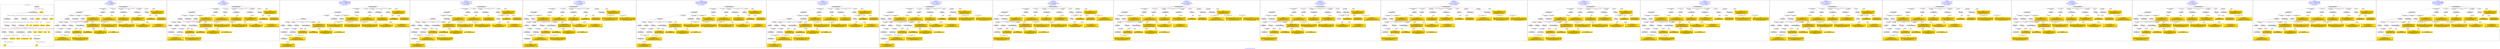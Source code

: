 digraph n0 {
fontcolor="blue"
remincross="true"
label="s15-s-detroit-institute-of-art.json"
subgraph cluster_0 {
label="1-correct model"
n2[style="filled",color="white",fillcolor="lightgray",label="E12_Production1"];
n3[style="filled",color="white",fillcolor="lightgray",label="E21_Person1"];
n4[style="filled",color="white",fillcolor="lightgray",label="E55_Type1"];
n5[style="filled",color="white",fillcolor="lightgray",label="E52_Time-Span3"];
n6[style="filled",color="white",fillcolor="lightgray",label="E69_Death1"];
n7[style="filled",color="white",fillcolor="lightgray",label="E74_Group1"];
n8[style="filled",color="white",fillcolor="lightgray",label="E82_Actor_Appellation1"];
n9[style="filled",color="white",fillcolor="lightgray",label="E67_Birth1"];
n10[shape="plaintext",style="filled",fillcolor="gold",label="artist_uri"];
n11[style="filled",color="white",fillcolor="lightgray",label="E22_Man-Made_Object1"];
n12[style="filled",color="white",fillcolor="lightgray",label="E35_Title1"];
n13[style="filled",color="white",fillcolor="lightgray",label="E8_Acquisition1"];
n14[style="filled",color="white",fillcolor="lightgray",label="E55_Type2"];
n15[shape="plaintext",style="filled",fillcolor="gold",label="provenance"];
n16[style="filled",color="white",fillcolor="lightgray",label="E54_Dimension1"];
n17[shape="plaintext",style="filled",fillcolor="gold",label="object_uri"];
n18[shape="plaintext",style="filled",fillcolor="gold",label="title"];
n19[style="filled",color="white",fillcolor="lightgray",label="E38_Image1"];
n20[shape="plaintext",style="filled",fillcolor="gold",label="imageURL"];
n21[style="filled",color="white",fillcolor="lightgray",label="E52_Time-Span1"];
n22[shape="plaintext",style="filled",fillcolor="gold",label="birth"];
n23[style="filled",color="white",fillcolor="lightgray",label="E52_Time-Span2"];
n24[shape="plaintext",style="filled",fillcolor="gold",label="death"];
n25[shape="plaintext",style="filled",fillcolor="gold",label="date"];
n26[shape="plaintext",style="filled",fillcolor="gold",label="dimensions"];
n27[shape="plaintext",style="filled",fillcolor="gold",label="medium_URI"];
n28[shape="plaintext",style="filled",fillcolor="gold",label="medium"];
n29[shape="plaintext",style="filled",fillcolor="gold",label="classification_URI"];
n30[shape="plaintext",style="filled",fillcolor="gold",label="classification"];
n31[shape="plaintext",style="filled",fillcolor="gold",label="nationality_URI"];
n32[shape="plaintext",style="filled",fillcolor="gold",label="nationality"];
n33[shape="plaintext",style="filled",fillcolor="gold",label="artist_appellation_uri"];
n34[shape="plaintext",style="filled",fillcolor="gold",label="name"];
n35[shape="plaintext",style="filled",fillcolor="gold",label="credit"];
}
subgraph cluster_1 {
label="candidate 0\nlink coherence:1.0\nnode coherence:1.0\nconfidence:0.5199305896437499\nmapping score:0.5529398261775462\ncost:32.99989\n-precision:0.67-recall:0.67"
n37[style="filled",color="white",fillcolor="lightgray",label="E12_Production1"];
n38[style="filled",color="white",fillcolor="lightgray",label="E21_Person1"];
n39[style="filled",color="white",fillcolor="lightgray",label="E52_Time-Span2"];
n40[style="filled",color="white",fillcolor="lightgray",label="E55_Type1"];
n41[style="filled",color="white",fillcolor="lightgray",label="E67_Birth1"];
n42[style="filled",color="white",fillcolor="lightgray",label="E69_Death1"];
n43[style="filled",color="white",fillcolor="lightgray",label="E74_Group1"];
n44[style="filled",color="white",fillcolor="lightgray",label="E82_Actor_Appellation1"];
n45[style="filled",color="white",fillcolor="lightgray",label="E22_Man-Made_Object1"];
n46[style="filled",color="white",fillcolor="lightgray",label="E30_Right1"];
n47[style="filled",color="white",fillcolor="lightgray",label="E35_Title1"];
n48[style="filled",color="white",fillcolor="lightgray",label="E40_Legal_Body1"];
n49[style="filled",color="white",fillcolor="lightgray",label="E54_Dimension1"];
n50[style="filled",color="white",fillcolor="lightgray",label="E55_Type2"];
n51[style="filled",color="white",fillcolor="lightgray",label="E52_Time-Span1"];
n52[style="filled",color="white",fillcolor="lightgray",label="E52_Time-Span3"];
n53[shape="plaintext",style="filled",fillcolor="gold",label="medium\n[E55_Type,label,0.5]\n[E29_Design_or_Procedure,P3_has_note,0.5]\n[E82_Actor_Appellation,label,0.0]\n[E55_Type,classLink,0.0]"];
n54[shape="plaintext",style="filled",fillcolor="gold",label="classification\n[E55_Type,label,0.583]\n[E55_Type,classLink,0.417]"];
n55[shape="plaintext",style="filled",fillcolor="gold",label="nationality_URI\n[E74_Group,classLink,0.791]\n[E74_Group,label,0.122]\n[E55_Type,classLink,0.088]"];
n56[shape="plaintext",style="filled",fillcolor="gold",label="classification_URI\n[E55_Type,classLink,0.8]\n[E74_Group,classLink,0.121]\n[E55_Type,label,0.079]"];
n57[shape="plaintext",style="filled",fillcolor="gold",label="artist_uri\n[E21_Person,classLink,0.515]\n[E82_Actor_Appellation,classLink,0.429]\n[E82_Actor_Appellation,label,0.056]\n[E35_Title,label,0.0]"];
n58[shape="plaintext",style="filled",fillcolor="gold",label="artist_appellation_uri\n[E82_Actor_Appellation,classLink,0.879]\n[E21_Person,classLink,0.109]\n[E82_Actor_Appellation,label,0.012]\n[E22_Man-Made_Object,classLink,0.0]"];
n59[shape="plaintext",style="filled",fillcolor="gold",label="medium_URI\n[E55_Type,classLink,0.795]\n[E74_Group,classLink,0.205]\n[E55_Type,label,0.0]\n[E29_Design_or_Procedure,P3_has_note,0.0]"];
n60[shape="plaintext",style="filled",fillcolor="gold",label="date\n[E52_Time-Span,P82_at_some_time_within,0.378]\n[E52_Time-Span,P82a_begin_of_the_begin,0.29]\n[E52_Time-Span,P82b_end_of_the_end,0.218]\n[E52_Time-Span,label,0.113]"];
n61[shape="plaintext",style="filled",fillcolor="gold",label="credit\n[E30_Right,P3_has_note,0.923]\n[E35_Title,label,0.042]\n[E82_Actor_Appellation,label,0.027]\n[E40_Legal_Body,label,0.008]"];
n62[shape="plaintext",style="filled",fillcolor="gold",label="object_uri\n[E22_Man-Made_Object,classLink,0.881]\n[E82_Actor_Appellation,label,0.119]\n[E30_Right,P3_has_note,0.0]\n[E54_Dimension,P3_has_note,0.0]"];
n63[shape="plaintext",style="filled",fillcolor="gold",label="birth\n[E52_Time-Span,P82_at_some_time_within,0.433]\n[E52_Time-Span,P82a_begin_of_the_begin,0.377]\n[E52_Time-Span,label,0.131]\n[E52_Time-Span,P82b_end_of_the_end,0.059]"];
n64[shape="plaintext",style="filled",fillcolor="gold",label="imageURL\n[E82_Actor_Appellation,label,1.0]"];
n65[shape="plaintext",style="filled",fillcolor="gold",label="death\n[E52_Time-Span,P82b_end_of_the_end,0.416]\n[E52_Time-Span,P82_at_some_time_within,0.326]\n[E52_Time-Span,P82a_begin_of_the_begin,0.202]\n[E52_Time-Span,label,0.056]"];
n66[shape="plaintext",style="filled",fillcolor="gold",label="title\n[E35_Title,label,0.781]\n[E82_Actor_Appellation,label,0.106]\n[E30_Right,P3_has_note,0.103]\n[E29_Design_or_Procedure,P3_has_note,0.009]"];
n67[shape="plaintext",style="filled",fillcolor="gold",label="provenance\n[E35_Title,label,0.423]\n[E30_Right,P3_has_note,0.368]\n[E82_Actor_Appellation,label,0.143]\n[E52_Time-Span,P82_at_some_time_within,0.067]"];
n68[shape="plaintext",style="filled",fillcolor="gold",label="dimensions\n[E54_Dimension,P3_has_note,0.809]\n[E82_Actor_Appellation,label,0.19]\n[E35_Title,label,0.001]\n[E29_Design_or_Procedure,P3_has_note,0.0]"];
n69[shape="plaintext",style="filled",fillcolor="gold",label="nationality\n[E74_Group,label,0.615]\n[E74_Group,classLink,0.385]"];
n70[shape="plaintext",style="filled",fillcolor="gold",label="name\n[E82_Actor_Appellation,label,0.957]\n[E35_Title,label,0.024]\n[E30_Right,P3_has_note,0.018]\n[E22_Man-Made_Object,classLink,0.001]"];
}
subgraph cluster_2 {
label="candidate 1\nlink coherence:1.0\nnode coherence:1.0\nconfidence:0.5180842516299523\nmapping score:0.552324380172947\ncost:32.99989\n-precision:0.67-recall:0.67"
n72[style="filled",color="white",fillcolor="lightgray",label="E12_Production1"];
n73[style="filled",color="white",fillcolor="lightgray",label="E21_Person1"];
n74[style="filled",color="white",fillcolor="lightgray",label="E52_Time-Span2"];
n75[style="filled",color="white",fillcolor="lightgray",label="E55_Type1"];
n76[style="filled",color="white",fillcolor="lightgray",label="E67_Birth1"];
n77[style="filled",color="white",fillcolor="lightgray",label="E69_Death1"];
n78[style="filled",color="white",fillcolor="lightgray",label="E74_Group1"];
n79[style="filled",color="white",fillcolor="lightgray",label="E82_Actor_Appellation1"];
n80[style="filled",color="white",fillcolor="lightgray",label="E22_Man-Made_Object1"];
n81[style="filled",color="white",fillcolor="lightgray",label="E30_Right1"];
n82[style="filled",color="white",fillcolor="lightgray",label="E35_Title1"];
n83[style="filled",color="white",fillcolor="lightgray",label="E40_Legal_Body1"];
n84[style="filled",color="white",fillcolor="lightgray",label="E54_Dimension1"];
n85[style="filled",color="white",fillcolor="lightgray",label="E55_Type2"];
n86[style="filled",color="white",fillcolor="lightgray",label="E52_Time-Span1"];
n87[style="filled",color="white",fillcolor="lightgray",label="E52_Time-Span3"];
n88[shape="plaintext",style="filled",fillcolor="gold",label="medium\n[E55_Type,label,0.5]\n[E29_Design_or_Procedure,P3_has_note,0.5]\n[E82_Actor_Appellation,label,0.0]\n[E55_Type,classLink,0.0]"];
n89[shape="plaintext",style="filled",fillcolor="gold",label="classification\n[E55_Type,label,0.583]\n[E55_Type,classLink,0.417]"];
n90[shape="plaintext",style="filled",fillcolor="gold",label="nationality_URI\n[E74_Group,classLink,0.791]\n[E74_Group,label,0.122]\n[E55_Type,classLink,0.088]"];
n91[shape="plaintext",style="filled",fillcolor="gold",label="classification_URI\n[E55_Type,classLink,0.8]\n[E74_Group,classLink,0.121]\n[E55_Type,label,0.079]"];
n92[shape="plaintext",style="filled",fillcolor="gold",label="artist_uri\n[E21_Person,classLink,0.515]\n[E82_Actor_Appellation,classLink,0.429]\n[E82_Actor_Appellation,label,0.056]\n[E35_Title,label,0.0]"];
n93[shape="plaintext",style="filled",fillcolor="gold",label="artist_appellation_uri\n[E82_Actor_Appellation,classLink,0.879]\n[E21_Person,classLink,0.109]\n[E82_Actor_Appellation,label,0.012]\n[E22_Man-Made_Object,classLink,0.0]"];
n94[shape="plaintext",style="filled",fillcolor="gold",label="medium_URI\n[E55_Type,classLink,0.795]\n[E74_Group,classLink,0.205]\n[E55_Type,label,0.0]\n[E29_Design_or_Procedure,P3_has_note,0.0]"];
n95[shape="plaintext",style="filled",fillcolor="gold",label="birth\n[E52_Time-Span,P82_at_some_time_within,0.433]\n[E52_Time-Span,P82a_begin_of_the_begin,0.377]\n[E52_Time-Span,label,0.131]\n[E52_Time-Span,P82b_end_of_the_end,0.059]"];
n96[shape="plaintext",style="filled",fillcolor="gold",label="credit\n[E30_Right,P3_has_note,0.923]\n[E35_Title,label,0.042]\n[E82_Actor_Appellation,label,0.027]\n[E40_Legal_Body,label,0.008]"];
n97[shape="plaintext",style="filled",fillcolor="gold",label="object_uri\n[E22_Man-Made_Object,classLink,0.881]\n[E82_Actor_Appellation,label,0.119]\n[E30_Right,P3_has_note,0.0]\n[E54_Dimension,P3_has_note,0.0]"];
n98[shape="plaintext",style="filled",fillcolor="gold",label="date\n[E52_Time-Span,P82_at_some_time_within,0.378]\n[E52_Time-Span,P82a_begin_of_the_begin,0.29]\n[E52_Time-Span,P82b_end_of_the_end,0.218]\n[E52_Time-Span,label,0.113]"];
n99[shape="plaintext",style="filled",fillcolor="gold",label="imageURL\n[E82_Actor_Appellation,label,1.0]"];
n100[shape="plaintext",style="filled",fillcolor="gold",label="death\n[E52_Time-Span,P82b_end_of_the_end,0.416]\n[E52_Time-Span,P82_at_some_time_within,0.326]\n[E52_Time-Span,P82a_begin_of_the_begin,0.202]\n[E52_Time-Span,label,0.056]"];
n101[shape="plaintext",style="filled",fillcolor="gold",label="title\n[E35_Title,label,0.781]\n[E82_Actor_Appellation,label,0.106]\n[E30_Right,P3_has_note,0.103]\n[E29_Design_or_Procedure,P3_has_note,0.009]"];
n102[shape="plaintext",style="filled",fillcolor="gold",label="provenance\n[E35_Title,label,0.423]\n[E30_Right,P3_has_note,0.368]\n[E82_Actor_Appellation,label,0.143]\n[E52_Time-Span,P82_at_some_time_within,0.067]"];
n103[shape="plaintext",style="filled",fillcolor="gold",label="dimensions\n[E54_Dimension,P3_has_note,0.809]\n[E82_Actor_Appellation,label,0.19]\n[E35_Title,label,0.001]\n[E29_Design_or_Procedure,P3_has_note,0.0]"];
n104[shape="plaintext",style="filled",fillcolor="gold",label="nationality\n[E74_Group,label,0.615]\n[E74_Group,classLink,0.385]"];
n105[shape="plaintext",style="filled",fillcolor="gold",label="name\n[E82_Actor_Appellation,label,0.957]\n[E35_Title,label,0.024]\n[E30_Right,P3_has_note,0.018]\n[E22_Man-Made_Object,classLink,0.001]"];
}
subgraph cluster_3 {
label="candidate 10\nlink coherence:0.9393939393939394\nnode coherence:0.9666666666666667\nconfidence:0.5199305896437499\nmapping score:0.5510879743256945\ncost:131.9999\n-precision:0.67-recall:0.67"
n107[style="filled",color="white",fillcolor="lightgray",label="E12_Production1"];
n108[style="filled",color="white",fillcolor="lightgray",label="E21_Person1"];
n109[style="filled",color="white",fillcolor="lightgray",label="E52_Time-Span2"];
n110[style="filled",color="white",fillcolor="lightgray",label="E55_Type1"];
n111[style="filled",color="white",fillcolor="lightgray",label="E67_Birth1"];
n112[style="filled",color="white",fillcolor="lightgray",label="E69_Death1"];
n113[style="filled",color="white",fillcolor="lightgray",label="E74_Group1"];
n114[style="filled",color="white",fillcolor="lightgray",label="E82_Actor_Appellation1"];
n115[style="filled",color="white",fillcolor="lightgray",label="E22_Man-Made_Object1"];
n116[style="filled",color="white",fillcolor="lightgray",label="E30_Right1"];
n117[style="filled",color="white",fillcolor="lightgray",label="E35_Title1"];
n118[style="filled",color="white",fillcolor="lightgray",label="E40_Legal_Body1"];
n119[style="filled",color="white",fillcolor="lightgray",label="E55_Type2"];
n120[style="filled",color="white",fillcolor="lightgray",label="E52_Time-Span1"];
n121[style="filled",color="white",fillcolor="lightgray",label="E52_Time-Span3"];
n122[style="filled",color="white",fillcolor="lightgray",label="E54_Dimension1"];
n123[shape="plaintext",style="filled",fillcolor="gold",label="medium\n[E55_Type,label,0.5]\n[E29_Design_or_Procedure,P3_has_note,0.5]\n[E82_Actor_Appellation,label,0.0]\n[E55_Type,classLink,0.0]"];
n124[shape="plaintext",style="filled",fillcolor="gold",label="classification\n[E55_Type,label,0.583]\n[E55_Type,classLink,0.417]"];
n125[shape="plaintext",style="filled",fillcolor="gold",label="nationality_URI\n[E74_Group,classLink,0.791]\n[E74_Group,label,0.122]\n[E55_Type,classLink,0.088]"];
n126[shape="plaintext",style="filled",fillcolor="gold",label="classification_URI\n[E55_Type,classLink,0.8]\n[E74_Group,classLink,0.121]\n[E55_Type,label,0.079]"];
n127[shape="plaintext",style="filled",fillcolor="gold",label="artist_uri\n[E21_Person,classLink,0.515]\n[E82_Actor_Appellation,classLink,0.429]\n[E82_Actor_Appellation,label,0.056]\n[E35_Title,label,0.0]"];
n128[shape="plaintext",style="filled",fillcolor="gold",label="artist_appellation_uri\n[E82_Actor_Appellation,classLink,0.879]\n[E21_Person,classLink,0.109]\n[E82_Actor_Appellation,label,0.012]\n[E22_Man-Made_Object,classLink,0.0]"];
n129[shape="plaintext",style="filled",fillcolor="gold",label="medium_URI\n[E55_Type,classLink,0.795]\n[E74_Group,classLink,0.205]\n[E55_Type,label,0.0]\n[E29_Design_or_Procedure,P3_has_note,0.0]"];
n130[shape="plaintext",style="filled",fillcolor="gold",label="provenance\n[E35_Title,label,0.423]\n[E30_Right,P3_has_note,0.368]\n[E82_Actor_Appellation,label,0.143]\n[E52_Time-Span,P82_at_some_time_within,0.067]"];
n131[shape="plaintext",style="filled",fillcolor="gold",label="credit\n[E30_Right,P3_has_note,0.923]\n[E35_Title,label,0.042]\n[E82_Actor_Appellation,label,0.027]\n[E40_Legal_Body,label,0.008]"];
n132[shape="plaintext",style="filled",fillcolor="gold",label="object_uri\n[E22_Man-Made_Object,classLink,0.881]\n[E82_Actor_Appellation,label,0.119]\n[E30_Right,P3_has_note,0.0]\n[E54_Dimension,P3_has_note,0.0]"];
n133[shape="plaintext",style="filled",fillcolor="gold",label="birth\n[E52_Time-Span,P82_at_some_time_within,0.433]\n[E52_Time-Span,P82a_begin_of_the_begin,0.377]\n[E52_Time-Span,label,0.131]\n[E52_Time-Span,P82b_end_of_the_end,0.059]"];
n134[shape="plaintext",style="filled",fillcolor="gold",label="imageURL\n[E82_Actor_Appellation,label,1.0]"];
n135[shape="plaintext",style="filled",fillcolor="gold",label="death\n[E52_Time-Span,P82b_end_of_the_end,0.416]\n[E52_Time-Span,P82_at_some_time_within,0.326]\n[E52_Time-Span,P82a_begin_of_the_begin,0.202]\n[E52_Time-Span,label,0.056]"];
n136[shape="plaintext",style="filled",fillcolor="gold",label="title\n[E35_Title,label,0.781]\n[E82_Actor_Appellation,label,0.106]\n[E30_Right,P3_has_note,0.103]\n[E29_Design_or_Procedure,P3_has_note,0.009]"];
n137[shape="plaintext",style="filled",fillcolor="gold",label="dimensions\n[E54_Dimension,P3_has_note,0.809]\n[E82_Actor_Appellation,label,0.19]\n[E35_Title,label,0.001]\n[E29_Design_or_Procedure,P3_has_note,0.0]"];
n138[shape="plaintext",style="filled",fillcolor="gold",label="date\n[E52_Time-Span,P82_at_some_time_within,0.378]\n[E52_Time-Span,P82a_begin_of_the_begin,0.29]\n[E52_Time-Span,P82b_end_of_the_end,0.218]\n[E52_Time-Span,label,0.113]"];
n139[shape="plaintext",style="filled",fillcolor="gold",label="nationality\n[E74_Group,label,0.615]\n[E74_Group,classLink,0.385]"];
n140[shape="plaintext",style="filled",fillcolor="gold",label="name\n[E82_Actor_Appellation,label,0.957]\n[E35_Title,label,0.024]\n[E30_Right,P3_has_note,0.018]\n[E22_Man-Made_Object,classLink,0.001]"];
}
subgraph cluster_4 {
label="candidate 11\nlink coherence:0.9393939393939394\nnode coherence:1.0\nconfidence:0.5199305896437499\nmapping score:0.5529398261775462\ncost:230.99991\n-precision:0.61-recall:0.61"
n142[style="filled",color="white",fillcolor="lightgray",label="E12_Production1"];
n143[style="filled",color="white",fillcolor="lightgray",label="E21_Person1"];
n144[style="filled",color="white",fillcolor="lightgray",label="E52_Time-Span2"];
n145[style="filled",color="white",fillcolor="lightgray",label="E67_Birth1"];
n146[style="filled",color="white",fillcolor="lightgray",label="E69_Death1"];
n147[style="filled",color="white",fillcolor="lightgray",label="E74_Group1"];
n148[style="filled",color="white",fillcolor="lightgray",label="E82_Actor_Appellation1"];
n149[style="filled",color="white",fillcolor="lightgray",label="E22_Man-Made_Object1"];
n150[style="filled",color="white",fillcolor="lightgray",label="E30_Right1"];
n151[style="filled",color="white",fillcolor="lightgray",label="E35_Title1"];
n152[style="filled",color="white",fillcolor="lightgray",label="E40_Legal_Body1"];
n153[style="filled",color="white",fillcolor="lightgray",label="E55_Type2"];
n154[style="filled",color="white",fillcolor="lightgray",label="E52_Time-Span1"];
n155[style="filled",color="white",fillcolor="lightgray",label="E52_Time-Span3"];
n156[style="filled",color="white",fillcolor="lightgray",label="E54_Dimension1"];
n157[style="filled",color="white",fillcolor="lightgray",label="E55_Type1"];
n158[shape="plaintext",style="filled",fillcolor="gold",label="medium\n[E55_Type,label,0.5]\n[E29_Design_or_Procedure,P3_has_note,0.5]\n[E82_Actor_Appellation,label,0.0]\n[E55_Type,classLink,0.0]"];
n159[shape="plaintext",style="filled",fillcolor="gold",label="classification\n[E55_Type,label,0.583]\n[E55_Type,classLink,0.417]"];
n160[shape="plaintext",style="filled",fillcolor="gold",label="nationality_URI\n[E74_Group,classLink,0.791]\n[E74_Group,label,0.122]\n[E55_Type,classLink,0.088]"];
n161[shape="plaintext",style="filled",fillcolor="gold",label="classification_URI\n[E55_Type,classLink,0.8]\n[E74_Group,classLink,0.121]\n[E55_Type,label,0.079]"];
n162[shape="plaintext",style="filled",fillcolor="gold",label="artist_uri\n[E21_Person,classLink,0.515]\n[E82_Actor_Appellation,classLink,0.429]\n[E82_Actor_Appellation,label,0.056]\n[E35_Title,label,0.0]"];
n163[shape="plaintext",style="filled",fillcolor="gold",label="artist_appellation_uri\n[E82_Actor_Appellation,classLink,0.879]\n[E21_Person,classLink,0.109]\n[E82_Actor_Appellation,label,0.012]\n[E22_Man-Made_Object,classLink,0.0]"];
n164[shape="plaintext",style="filled",fillcolor="gold",label="medium_URI\n[E55_Type,classLink,0.795]\n[E74_Group,classLink,0.205]\n[E55_Type,label,0.0]\n[E29_Design_or_Procedure,P3_has_note,0.0]"];
n165[shape="plaintext",style="filled",fillcolor="gold",label="date\n[E52_Time-Span,P82_at_some_time_within,0.378]\n[E52_Time-Span,P82a_begin_of_the_begin,0.29]\n[E52_Time-Span,P82b_end_of_the_end,0.218]\n[E52_Time-Span,label,0.113]"];
n166[shape="plaintext",style="filled",fillcolor="gold",label="credit\n[E30_Right,P3_has_note,0.923]\n[E35_Title,label,0.042]\n[E82_Actor_Appellation,label,0.027]\n[E40_Legal_Body,label,0.008]"];
n167[shape="plaintext",style="filled",fillcolor="gold",label="object_uri\n[E22_Man-Made_Object,classLink,0.881]\n[E82_Actor_Appellation,label,0.119]\n[E30_Right,P3_has_note,0.0]\n[E54_Dimension,P3_has_note,0.0]"];
n168[shape="plaintext",style="filled",fillcolor="gold",label="birth\n[E52_Time-Span,P82_at_some_time_within,0.433]\n[E52_Time-Span,P82a_begin_of_the_begin,0.377]\n[E52_Time-Span,label,0.131]\n[E52_Time-Span,P82b_end_of_the_end,0.059]"];
n169[shape="plaintext",style="filled",fillcolor="gold",label="imageURL\n[E82_Actor_Appellation,label,1.0]"];
n170[shape="plaintext",style="filled",fillcolor="gold",label="death\n[E52_Time-Span,P82b_end_of_the_end,0.416]\n[E52_Time-Span,P82_at_some_time_within,0.326]\n[E52_Time-Span,P82a_begin_of_the_begin,0.202]\n[E52_Time-Span,label,0.056]"];
n171[shape="plaintext",style="filled",fillcolor="gold",label="title\n[E35_Title,label,0.781]\n[E82_Actor_Appellation,label,0.106]\n[E30_Right,P3_has_note,0.103]\n[E29_Design_or_Procedure,P3_has_note,0.009]"];
n172[shape="plaintext",style="filled",fillcolor="gold",label="provenance\n[E35_Title,label,0.423]\n[E30_Right,P3_has_note,0.368]\n[E82_Actor_Appellation,label,0.143]\n[E52_Time-Span,P82_at_some_time_within,0.067]"];
n173[shape="plaintext",style="filled",fillcolor="gold",label="dimensions\n[E54_Dimension,P3_has_note,0.809]\n[E82_Actor_Appellation,label,0.19]\n[E35_Title,label,0.001]\n[E29_Design_or_Procedure,P3_has_note,0.0]"];
n174[shape="plaintext",style="filled",fillcolor="gold",label="nationality\n[E74_Group,label,0.615]\n[E74_Group,classLink,0.385]"];
n175[shape="plaintext",style="filled",fillcolor="gold",label="name\n[E82_Actor_Appellation,label,0.957]\n[E35_Title,label,0.024]\n[E30_Right,P3_has_note,0.018]\n[E22_Man-Made_Object,classLink,0.001]"];
}
subgraph cluster_5 {
label="candidate 12\nlink coherence:0.9393939393939394\nnode coherence:1.0\nconfidence:0.5199305896437499\nmapping score:0.5529398261775462\ncost:231.009912\n-precision:0.61-recall:0.61"
n177[style="filled",color="white",fillcolor="lightgray",label="E12_Production1"];
n178[style="filled",color="white",fillcolor="lightgray",label="E21_Person1"];
n179[style="filled",color="white",fillcolor="lightgray",label="E55_Type1"];
n180[style="filled",color="white",fillcolor="lightgray",label="E67_Birth1"];
n181[style="filled",color="white",fillcolor="lightgray",label="E69_Death1"];
n182[style="filled",color="white",fillcolor="lightgray",label="E74_Group1"];
n183[style="filled",color="white",fillcolor="lightgray",label="E82_Actor_Appellation1"];
n184[style="filled",color="white",fillcolor="lightgray",label="E22_Man-Made_Object1"];
n185[style="filled",color="white",fillcolor="lightgray",label="E30_Right1"];
n186[style="filled",color="white",fillcolor="lightgray",label="E35_Title1"];
n187[style="filled",color="white",fillcolor="lightgray",label="E40_Legal_Body1"];
n188[style="filled",color="white",fillcolor="lightgray",label="E55_Type2"];
n189[style="filled",color="white",fillcolor="lightgray",label="E52_Time-Span1"];
n190[style="filled",color="white",fillcolor="lightgray",label="E52_Time-Span3"];
n191[style="filled",color="white",fillcolor="lightgray",label="E52_Time-Span2"];
n192[style="filled",color="white",fillcolor="lightgray",label="E54_Dimension1"];
n193[shape="plaintext",style="filled",fillcolor="gold",label="medium\n[E55_Type,label,0.5]\n[E29_Design_or_Procedure,P3_has_note,0.5]\n[E82_Actor_Appellation,label,0.0]\n[E55_Type,classLink,0.0]"];
n194[shape="plaintext",style="filled",fillcolor="gold",label="classification\n[E55_Type,label,0.583]\n[E55_Type,classLink,0.417]"];
n195[shape="plaintext",style="filled",fillcolor="gold",label="nationality_URI\n[E74_Group,classLink,0.791]\n[E74_Group,label,0.122]\n[E55_Type,classLink,0.088]"];
n196[shape="plaintext",style="filled",fillcolor="gold",label="classification_URI\n[E55_Type,classLink,0.8]\n[E74_Group,classLink,0.121]\n[E55_Type,label,0.079]"];
n197[shape="plaintext",style="filled",fillcolor="gold",label="artist_uri\n[E21_Person,classLink,0.515]\n[E82_Actor_Appellation,classLink,0.429]\n[E82_Actor_Appellation,label,0.056]\n[E35_Title,label,0.0]"];
n198[shape="plaintext",style="filled",fillcolor="gold",label="artist_appellation_uri\n[E82_Actor_Appellation,classLink,0.879]\n[E21_Person,classLink,0.109]\n[E82_Actor_Appellation,label,0.012]\n[E22_Man-Made_Object,classLink,0.0]"];
n199[shape="plaintext",style="filled",fillcolor="gold",label="medium_URI\n[E55_Type,classLink,0.795]\n[E74_Group,classLink,0.205]\n[E55_Type,label,0.0]\n[E29_Design_or_Procedure,P3_has_note,0.0]"];
n200[shape="plaintext",style="filled",fillcolor="gold",label="date\n[E52_Time-Span,P82_at_some_time_within,0.378]\n[E52_Time-Span,P82a_begin_of_the_begin,0.29]\n[E52_Time-Span,P82b_end_of_the_end,0.218]\n[E52_Time-Span,label,0.113]"];
n201[shape="plaintext",style="filled",fillcolor="gold",label="credit\n[E30_Right,P3_has_note,0.923]\n[E35_Title,label,0.042]\n[E82_Actor_Appellation,label,0.027]\n[E40_Legal_Body,label,0.008]"];
n202[shape="plaintext",style="filled",fillcolor="gold",label="object_uri\n[E22_Man-Made_Object,classLink,0.881]\n[E82_Actor_Appellation,label,0.119]\n[E30_Right,P3_has_note,0.0]\n[E54_Dimension,P3_has_note,0.0]"];
n203[shape="plaintext",style="filled",fillcolor="gold",label="birth\n[E52_Time-Span,P82_at_some_time_within,0.433]\n[E52_Time-Span,P82a_begin_of_the_begin,0.377]\n[E52_Time-Span,label,0.131]\n[E52_Time-Span,P82b_end_of_the_end,0.059]"];
n204[shape="plaintext",style="filled",fillcolor="gold",label="imageURL\n[E82_Actor_Appellation,label,1.0]"];
n205[shape="plaintext",style="filled",fillcolor="gold",label="death\n[E52_Time-Span,P82b_end_of_the_end,0.416]\n[E52_Time-Span,P82_at_some_time_within,0.326]\n[E52_Time-Span,P82a_begin_of_the_begin,0.202]\n[E52_Time-Span,label,0.056]"];
n206[shape="plaintext",style="filled",fillcolor="gold",label="title\n[E35_Title,label,0.781]\n[E82_Actor_Appellation,label,0.106]\n[E30_Right,P3_has_note,0.103]\n[E29_Design_or_Procedure,P3_has_note,0.009]"];
n207[shape="plaintext",style="filled",fillcolor="gold",label="provenance\n[E35_Title,label,0.423]\n[E30_Right,P3_has_note,0.368]\n[E82_Actor_Appellation,label,0.143]\n[E52_Time-Span,P82_at_some_time_within,0.067]"];
n208[shape="plaintext",style="filled",fillcolor="gold",label="dimensions\n[E54_Dimension,P3_has_note,0.809]\n[E82_Actor_Appellation,label,0.19]\n[E35_Title,label,0.001]\n[E29_Design_or_Procedure,P3_has_note,0.0]"];
n209[shape="plaintext",style="filled",fillcolor="gold",label="nationality\n[E74_Group,label,0.615]\n[E74_Group,classLink,0.385]"];
n210[shape="plaintext",style="filled",fillcolor="gold",label="name\n[E82_Actor_Appellation,label,0.957]\n[E35_Title,label,0.024]\n[E30_Right,P3_has_note,0.018]\n[E22_Man-Made_Object,classLink,0.001]"];
}
subgraph cluster_6 {
label="candidate 13\nlink coherence:0.9393939393939394\nnode coherence:0.9666666666666667\nconfidence:0.5180842516299523\nmapping score:0.5504725283210953\ncost:131.9999\n-precision:0.64-recall:0.64"
n212[style="filled",color="white",fillcolor="lightgray",label="E12_Production1"];
n213[style="filled",color="white",fillcolor="lightgray",label="E21_Person1"];
n214[style="filled",color="white",fillcolor="lightgray",label="E52_Time-Span2"];
n215[style="filled",color="white",fillcolor="lightgray",label="E55_Type1"];
n216[style="filled",color="white",fillcolor="lightgray",label="E67_Birth1"];
n217[style="filled",color="white",fillcolor="lightgray",label="E69_Death1"];
n218[style="filled",color="white",fillcolor="lightgray",label="E74_Group1"];
n219[style="filled",color="white",fillcolor="lightgray",label="E82_Actor_Appellation1"];
n220[style="filled",color="white",fillcolor="lightgray",label="E22_Man-Made_Object1"];
n221[style="filled",color="white",fillcolor="lightgray",label="E30_Right1"];
n222[style="filled",color="white",fillcolor="lightgray",label="E35_Title1"];
n223[style="filled",color="white",fillcolor="lightgray",label="E40_Legal_Body1"];
n224[style="filled",color="white",fillcolor="lightgray",label="E55_Type2"];
n225[style="filled",color="white",fillcolor="lightgray",label="E52_Time-Span1"];
n226[style="filled",color="white",fillcolor="lightgray",label="E52_Time-Span3"];
n227[style="filled",color="white",fillcolor="lightgray",label="E54_Dimension1"];
n228[shape="plaintext",style="filled",fillcolor="gold",label="medium\n[E55_Type,label,0.5]\n[E29_Design_or_Procedure,P3_has_note,0.5]\n[E82_Actor_Appellation,label,0.0]\n[E55_Type,classLink,0.0]"];
n229[shape="plaintext",style="filled",fillcolor="gold",label="classification\n[E55_Type,label,0.583]\n[E55_Type,classLink,0.417]"];
n230[shape="plaintext",style="filled",fillcolor="gold",label="nationality_URI\n[E74_Group,classLink,0.791]\n[E74_Group,label,0.122]\n[E55_Type,classLink,0.088]"];
n231[shape="plaintext",style="filled",fillcolor="gold",label="classification_URI\n[E55_Type,classLink,0.8]\n[E74_Group,classLink,0.121]\n[E55_Type,label,0.079]"];
n232[shape="plaintext",style="filled",fillcolor="gold",label="artist_uri\n[E21_Person,classLink,0.515]\n[E82_Actor_Appellation,classLink,0.429]\n[E82_Actor_Appellation,label,0.056]\n[E35_Title,label,0.0]"];
n233[shape="plaintext",style="filled",fillcolor="gold",label="artist_appellation_uri\n[E82_Actor_Appellation,classLink,0.879]\n[E21_Person,classLink,0.109]\n[E82_Actor_Appellation,label,0.012]\n[E22_Man-Made_Object,classLink,0.0]"];
n234[shape="plaintext",style="filled",fillcolor="gold",label="medium_URI\n[E55_Type,classLink,0.795]\n[E74_Group,classLink,0.205]\n[E55_Type,label,0.0]\n[E29_Design_or_Procedure,P3_has_note,0.0]"];
n235[shape="plaintext",style="filled",fillcolor="gold",label="provenance\n[E35_Title,label,0.423]\n[E30_Right,P3_has_note,0.368]\n[E82_Actor_Appellation,label,0.143]\n[E52_Time-Span,P82_at_some_time_within,0.067]"];
n236[shape="plaintext",style="filled",fillcolor="gold",label="credit\n[E30_Right,P3_has_note,0.923]\n[E35_Title,label,0.042]\n[E82_Actor_Appellation,label,0.027]\n[E40_Legal_Body,label,0.008]"];
n237[shape="plaintext",style="filled",fillcolor="gold",label="object_uri\n[E22_Man-Made_Object,classLink,0.881]\n[E82_Actor_Appellation,label,0.119]\n[E30_Right,P3_has_note,0.0]\n[E54_Dimension,P3_has_note,0.0]"];
n238[shape="plaintext",style="filled",fillcolor="gold",label="date\n[E52_Time-Span,P82_at_some_time_within,0.378]\n[E52_Time-Span,P82a_begin_of_the_begin,0.29]\n[E52_Time-Span,P82b_end_of_the_end,0.218]\n[E52_Time-Span,label,0.113]"];
n239[shape="plaintext",style="filled",fillcolor="gold",label="imageURL\n[E82_Actor_Appellation,label,1.0]"];
n240[shape="plaintext",style="filled",fillcolor="gold",label="death\n[E52_Time-Span,P82b_end_of_the_end,0.416]\n[E52_Time-Span,P82_at_some_time_within,0.326]\n[E52_Time-Span,P82a_begin_of_the_begin,0.202]\n[E52_Time-Span,label,0.056]"];
n241[shape="plaintext",style="filled",fillcolor="gold",label="title\n[E35_Title,label,0.781]\n[E82_Actor_Appellation,label,0.106]\n[E30_Right,P3_has_note,0.103]\n[E29_Design_or_Procedure,P3_has_note,0.009]"];
n242[shape="plaintext",style="filled",fillcolor="gold",label="dimensions\n[E54_Dimension,P3_has_note,0.809]\n[E82_Actor_Appellation,label,0.19]\n[E35_Title,label,0.001]\n[E29_Design_or_Procedure,P3_has_note,0.0]"];
n243[shape="plaintext",style="filled",fillcolor="gold",label="birth\n[E52_Time-Span,P82_at_some_time_within,0.433]\n[E52_Time-Span,P82a_begin_of_the_begin,0.377]\n[E52_Time-Span,label,0.131]\n[E52_Time-Span,P82b_end_of_the_end,0.059]"];
n244[shape="plaintext",style="filled",fillcolor="gold",label="nationality\n[E74_Group,label,0.615]\n[E74_Group,classLink,0.385]"];
n245[shape="plaintext",style="filled",fillcolor="gold",label="name\n[E82_Actor_Appellation,label,0.957]\n[E35_Title,label,0.024]\n[E30_Right,P3_has_note,0.018]\n[E22_Man-Made_Object,classLink,0.001]"];
}
subgraph cluster_7 {
label="candidate 14\nlink coherence:0.9393939393939394\nnode coherence:1.0\nconfidence:0.5180842516299523\nmapping score:0.552324380172947\ncost:230.99991\n-precision:0.61-recall:0.61"
n247[style="filled",color="white",fillcolor="lightgray",label="E12_Production1"];
n248[style="filled",color="white",fillcolor="lightgray",label="E21_Person1"];
n249[style="filled",color="white",fillcolor="lightgray",label="E52_Time-Span2"];
n250[style="filled",color="white",fillcolor="lightgray",label="E67_Birth1"];
n251[style="filled",color="white",fillcolor="lightgray",label="E69_Death1"];
n252[style="filled",color="white",fillcolor="lightgray",label="E74_Group1"];
n253[style="filled",color="white",fillcolor="lightgray",label="E82_Actor_Appellation1"];
n254[style="filled",color="white",fillcolor="lightgray",label="E22_Man-Made_Object1"];
n255[style="filled",color="white",fillcolor="lightgray",label="E30_Right1"];
n256[style="filled",color="white",fillcolor="lightgray",label="E35_Title1"];
n257[style="filled",color="white",fillcolor="lightgray",label="E40_Legal_Body1"];
n258[style="filled",color="white",fillcolor="lightgray",label="E55_Type2"];
n259[style="filled",color="white",fillcolor="lightgray",label="E52_Time-Span1"];
n260[style="filled",color="white",fillcolor="lightgray",label="E52_Time-Span3"];
n261[style="filled",color="white",fillcolor="lightgray",label="E54_Dimension1"];
n262[style="filled",color="white",fillcolor="lightgray",label="E55_Type1"];
n263[shape="plaintext",style="filled",fillcolor="gold",label="medium\n[E55_Type,label,0.5]\n[E29_Design_or_Procedure,P3_has_note,0.5]\n[E82_Actor_Appellation,label,0.0]\n[E55_Type,classLink,0.0]"];
n264[shape="plaintext",style="filled",fillcolor="gold",label="classification\n[E55_Type,label,0.583]\n[E55_Type,classLink,0.417]"];
n265[shape="plaintext",style="filled",fillcolor="gold",label="nationality_URI\n[E74_Group,classLink,0.791]\n[E74_Group,label,0.122]\n[E55_Type,classLink,0.088]"];
n266[shape="plaintext",style="filled",fillcolor="gold",label="classification_URI\n[E55_Type,classLink,0.8]\n[E74_Group,classLink,0.121]\n[E55_Type,label,0.079]"];
n267[shape="plaintext",style="filled",fillcolor="gold",label="artist_uri\n[E21_Person,classLink,0.515]\n[E82_Actor_Appellation,classLink,0.429]\n[E82_Actor_Appellation,label,0.056]\n[E35_Title,label,0.0]"];
n268[shape="plaintext",style="filled",fillcolor="gold",label="artist_appellation_uri\n[E82_Actor_Appellation,classLink,0.879]\n[E21_Person,classLink,0.109]\n[E82_Actor_Appellation,label,0.012]\n[E22_Man-Made_Object,classLink,0.0]"];
n269[shape="plaintext",style="filled",fillcolor="gold",label="medium_URI\n[E55_Type,classLink,0.795]\n[E74_Group,classLink,0.205]\n[E55_Type,label,0.0]\n[E29_Design_or_Procedure,P3_has_note,0.0]"];
n270[shape="plaintext",style="filled",fillcolor="gold",label="birth\n[E52_Time-Span,P82_at_some_time_within,0.433]\n[E52_Time-Span,P82a_begin_of_the_begin,0.377]\n[E52_Time-Span,label,0.131]\n[E52_Time-Span,P82b_end_of_the_end,0.059]"];
n271[shape="plaintext",style="filled",fillcolor="gold",label="credit\n[E30_Right,P3_has_note,0.923]\n[E35_Title,label,0.042]\n[E82_Actor_Appellation,label,0.027]\n[E40_Legal_Body,label,0.008]"];
n272[shape="plaintext",style="filled",fillcolor="gold",label="object_uri\n[E22_Man-Made_Object,classLink,0.881]\n[E82_Actor_Appellation,label,0.119]\n[E30_Right,P3_has_note,0.0]\n[E54_Dimension,P3_has_note,0.0]"];
n273[shape="plaintext",style="filled",fillcolor="gold",label="date\n[E52_Time-Span,P82_at_some_time_within,0.378]\n[E52_Time-Span,P82a_begin_of_the_begin,0.29]\n[E52_Time-Span,P82b_end_of_the_end,0.218]\n[E52_Time-Span,label,0.113]"];
n274[shape="plaintext",style="filled",fillcolor="gold",label="imageURL\n[E82_Actor_Appellation,label,1.0]"];
n275[shape="plaintext",style="filled",fillcolor="gold",label="death\n[E52_Time-Span,P82b_end_of_the_end,0.416]\n[E52_Time-Span,P82_at_some_time_within,0.326]\n[E52_Time-Span,P82a_begin_of_the_begin,0.202]\n[E52_Time-Span,label,0.056]"];
n276[shape="plaintext",style="filled",fillcolor="gold",label="title\n[E35_Title,label,0.781]\n[E82_Actor_Appellation,label,0.106]\n[E30_Right,P3_has_note,0.103]\n[E29_Design_or_Procedure,P3_has_note,0.009]"];
n277[shape="plaintext",style="filled",fillcolor="gold",label="provenance\n[E35_Title,label,0.423]\n[E30_Right,P3_has_note,0.368]\n[E82_Actor_Appellation,label,0.143]\n[E52_Time-Span,P82_at_some_time_within,0.067]"];
n278[shape="plaintext",style="filled",fillcolor="gold",label="dimensions\n[E54_Dimension,P3_has_note,0.809]\n[E82_Actor_Appellation,label,0.19]\n[E35_Title,label,0.001]\n[E29_Design_or_Procedure,P3_has_note,0.0]"];
n279[shape="plaintext",style="filled",fillcolor="gold",label="nationality\n[E74_Group,label,0.615]\n[E74_Group,classLink,0.385]"];
n280[shape="plaintext",style="filled",fillcolor="gold",label="name\n[E82_Actor_Appellation,label,0.957]\n[E35_Title,label,0.024]\n[E30_Right,P3_has_note,0.018]\n[E22_Man-Made_Object,classLink,0.001]"];
}
subgraph cluster_8 {
label="candidate 15\nlink coherence:0.9393939393939394\nnode coherence:1.0\nconfidence:0.5180842516299523\nmapping score:0.552324380172947\ncost:231.009912\n-precision:0.61-recall:0.61"
n282[style="filled",color="white",fillcolor="lightgray",label="E12_Production1"];
n283[style="filled",color="white",fillcolor="lightgray",label="E21_Person1"];
n284[style="filled",color="white",fillcolor="lightgray",label="E55_Type1"];
n285[style="filled",color="white",fillcolor="lightgray",label="E67_Birth1"];
n286[style="filled",color="white",fillcolor="lightgray",label="E69_Death1"];
n287[style="filled",color="white",fillcolor="lightgray",label="E74_Group1"];
n288[style="filled",color="white",fillcolor="lightgray",label="E82_Actor_Appellation1"];
n289[style="filled",color="white",fillcolor="lightgray",label="E22_Man-Made_Object1"];
n290[style="filled",color="white",fillcolor="lightgray",label="E30_Right1"];
n291[style="filled",color="white",fillcolor="lightgray",label="E35_Title1"];
n292[style="filled",color="white",fillcolor="lightgray",label="E40_Legal_Body1"];
n293[style="filled",color="white",fillcolor="lightgray",label="E55_Type2"];
n294[style="filled",color="white",fillcolor="lightgray",label="E52_Time-Span1"];
n295[style="filled",color="white",fillcolor="lightgray",label="E52_Time-Span3"];
n296[style="filled",color="white",fillcolor="lightgray",label="E52_Time-Span2"];
n297[style="filled",color="white",fillcolor="lightgray",label="E54_Dimension1"];
n298[shape="plaintext",style="filled",fillcolor="gold",label="medium\n[E55_Type,label,0.5]\n[E29_Design_or_Procedure,P3_has_note,0.5]\n[E82_Actor_Appellation,label,0.0]\n[E55_Type,classLink,0.0]"];
n299[shape="plaintext",style="filled",fillcolor="gold",label="classification\n[E55_Type,label,0.583]\n[E55_Type,classLink,0.417]"];
n300[shape="plaintext",style="filled",fillcolor="gold",label="nationality_URI\n[E74_Group,classLink,0.791]\n[E74_Group,label,0.122]\n[E55_Type,classLink,0.088]"];
n301[shape="plaintext",style="filled",fillcolor="gold",label="classification_URI\n[E55_Type,classLink,0.8]\n[E74_Group,classLink,0.121]\n[E55_Type,label,0.079]"];
n302[shape="plaintext",style="filled",fillcolor="gold",label="artist_uri\n[E21_Person,classLink,0.515]\n[E82_Actor_Appellation,classLink,0.429]\n[E82_Actor_Appellation,label,0.056]\n[E35_Title,label,0.0]"];
n303[shape="plaintext",style="filled",fillcolor="gold",label="artist_appellation_uri\n[E82_Actor_Appellation,classLink,0.879]\n[E21_Person,classLink,0.109]\n[E82_Actor_Appellation,label,0.012]\n[E22_Man-Made_Object,classLink,0.0]"];
n304[shape="plaintext",style="filled",fillcolor="gold",label="medium_URI\n[E55_Type,classLink,0.795]\n[E74_Group,classLink,0.205]\n[E55_Type,label,0.0]\n[E29_Design_or_Procedure,P3_has_note,0.0]"];
n305[shape="plaintext",style="filled",fillcolor="gold",label="birth\n[E52_Time-Span,P82_at_some_time_within,0.433]\n[E52_Time-Span,P82a_begin_of_the_begin,0.377]\n[E52_Time-Span,label,0.131]\n[E52_Time-Span,P82b_end_of_the_end,0.059]"];
n306[shape="plaintext",style="filled",fillcolor="gold",label="credit\n[E30_Right,P3_has_note,0.923]\n[E35_Title,label,0.042]\n[E82_Actor_Appellation,label,0.027]\n[E40_Legal_Body,label,0.008]"];
n307[shape="plaintext",style="filled",fillcolor="gold",label="object_uri\n[E22_Man-Made_Object,classLink,0.881]\n[E82_Actor_Appellation,label,0.119]\n[E30_Right,P3_has_note,0.0]\n[E54_Dimension,P3_has_note,0.0]"];
n308[shape="plaintext",style="filled",fillcolor="gold",label="date\n[E52_Time-Span,P82_at_some_time_within,0.378]\n[E52_Time-Span,P82a_begin_of_the_begin,0.29]\n[E52_Time-Span,P82b_end_of_the_end,0.218]\n[E52_Time-Span,label,0.113]"];
n309[shape="plaintext",style="filled",fillcolor="gold",label="imageURL\n[E82_Actor_Appellation,label,1.0]"];
n310[shape="plaintext",style="filled",fillcolor="gold",label="death\n[E52_Time-Span,P82b_end_of_the_end,0.416]\n[E52_Time-Span,P82_at_some_time_within,0.326]\n[E52_Time-Span,P82a_begin_of_the_begin,0.202]\n[E52_Time-Span,label,0.056]"];
n311[shape="plaintext",style="filled",fillcolor="gold",label="title\n[E35_Title,label,0.781]\n[E82_Actor_Appellation,label,0.106]\n[E30_Right,P3_has_note,0.103]\n[E29_Design_or_Procedure,P3_has_note,0.009]"];
n312[shape="plaintext",style="filled",fillcolor="gold",label="provenance\n[E35_Title,label,0.423]\n[E30_Right,P3_has_note,0.368]\n[E82_Actor_Appellation,label,0.143]\n[E52_Time-Span,P82_at_some_time_within,0.067]"];
n313[shape="plaintext",style="filled",fillcolor="gold",label="dimensions\n[E54_Dimension,P3_has_note,0.809]\n[E82_Actor_Appellation,label,0.19]\n[E35_Title,label,0.001]\n[E29_Design_or_Procedure,P3_has_note,0.0]"];
n314[shape="plaintext",style="filled",fillcolor="gold",label="nationality\n[E74_Group,label,0.615]\n[E74_Group,classLink,0.385]"];
n315[shape="plaintext",style="filled",fillcolor="gold",label="name\n[E82_Actor_Appellation,label,0.957]\n[E35_Title,label,0.024]\n[E30_Right,P3_has_note,0.018]\n[E22_Man-Made_Object,classLink,0.001]"];
}
subgraph cluster_9 {
label="candidate 16\nlink coherence:0.9375\nnode coherence:1.0\nconfidence:0.5199305896437499\nmapping score:0.5529398261775462\ncost:230.009922\n-precision:0.59-recall:0.58"
n317[style="filled",color="white",fillcolor="lightgray",label="E12_Production1"];
n318[style="filled",color="white",fillcolor="lightgray",label="E21_Person1"];
n319[style="filled",color="white",fillcolor="lightgray",label="E52_Time-Span2"];
n320[style="filled",color="white",fillcolor="lightgray",label="E69_Death1"];
n321[style="filled",color="white",fillcolor="lightgray",label="E74_Group1"];
n322[style="filled",color="white",fillcolor="lightgray",label="E82_Actor_Appellation1"];
n323[style="filled",color="white",fillcolor="lightgray",label="E22_Man-Made_Object1"];
n324[style="filled",color="white",fillcolor="lightgray",label="E30_Right1"];
n325[style="filled",color="white",fillcolor="lightgray",label="E35_Title1"];
n326[style="filled",color="white",fillcolor="lightgray",label="E40_Legal_Body1"];
n327[style="filled",color="white",fillcolor="lightgray",label="E54_Dimension1"];
n328[style="filled",color="white",fillcolor="lightgray",label="E55_Type2"];
n329[style="filled",color="white",fillcolor="lightgray",label="E52_Time-Span3"];
n330[style="filled",color="white",fillcolor="lightgray",label="E52_Time-Span1"];
n331[style="filled",color="white",fillcolor="lightgray",label="E55_Type1"];
n332[shape="plaintext",style="filled",fillcolor="gold",label="medium\n[E55_Type,label,0.5]\n[E29_Design_or_Procedure,P3_has_note,0.5]\n[E82_Actor_Appellation,label,0.0]\n[E55_Type,classLink,0.0]"];
n333[shape="plaintext",style="filled",fillcolor="gold",label="classification\n[E55_Type,label,0.583]\n[E55_Type,classLink,0.417]"];
n334[shape="plaintext",style="filled",fillcolor="gold",label="nationality_URI\n[E74_Group,classLink,0.791]\n[E74_Group,label,0.122]\n[E55_Type,classLink,0.088]"];
n335[shape="plaintext",style="filled",fillcolor="gold",label="classification_URI\n[E55_Type,classLink,0.8]\n[E74_Group,classLink,0.121]\n[E55_Type,label,0.079]"];
n336[shape="plaintext",style="filled",fillcolor="gold",label="artist_uri\n[E21_Person,classLink,0.515]\n[E82_Actor_Appellation,classLink,0.429]\n[E82_Actor_Appellation,label,0.056]\n[E35_Title,label,0.0]"];
n337[shape="plaintext",style="filled",fillcolor="gold",label="artist_appellation_uri\n[E82_Actor_Appellation,classLink,0.879]\n[E21_Person,classLink,0.109]\n[E82_Actor_Appellation,label,0.012]\n[E22_Man-Made_Object,classLink,0.0]"];
n338[shape="plaintext",style="filled",fillcolor="gold",label="medium_URI\n[E55_Type,classLink,0.795]\n[E74_Group,classLink,0.205]\n[E55_Type,label,0.0]\n[E29_Design_or_Procedure,P3_has_note,0.0]"];
n339[shape="plaintext",style="filled",fillcolor="gold",label="date\n[E52_Time-Span,P82_at_some_time_within,0.378]\n[E52_Time-Span,P82a_begin_of_the_begin,0.29]\n[E52_Time-Span,P82b_end_of_the_end,0.218]\n[E52_Time-Span,label,0.113]"];
n340[shape="plaintext",style="filled",fillcolor="gold",label="credit\n[E30_Right,P3_has_note,0.923]\n[E35_Title,label,0.042]\n[E82_Actor_Appellation,label,0.027]\n[E40_Legal_Body,label,0.008]"];
n341[shape="plaintext",style="filled",fillcolor="gold",label="object_uri\n[E22_Man-Made_Object,classLink,0.881]\n[E82_Actor_Appellation,label,0.119]\n[E30_Right,P3_has_note,0.0]\n[E54_Dimension,P3_has_note,0.0]"];
n342[shape="plaintext",style="filled",fillcolor="gold",label="birth\n[E52_Time-Span,P82_at_some_time_within,0.433]\n[E52_Time-Span,P82a_begin_of_the_begin,0.377]\n[E52_Time-Span,label,0.131]\n[E52_Time-Span,P82b_end_of_the_end,0.059]"];
n343[shape="plaintext",style="filled",fillcolor="gold",label="imageURL\n[E82_Actor_Appellation,label,1.0]"];
n344[shape="plaintext",style="filled",fillcolor="gold",label="death\n[E52_Time-Span,P82b_end_of_the_end,0.416]\n[E52_Time-Span,P82_at_some_time_within,0.326]\n[E52_Time-Span,P82a_begin_of_the_begin,0.202]\n[E52_Time-Span,label,0.056]"];
n345[shape="plaintext",style="filled",fillcolor="gold",label="title\n[E35_Title,label,0.781]\n[E82_Actor_Appellation,label,0.106]\n[E30_Right,P3_has_note,0.103]\n[E29_Design_or_Procedure,P3_has_note,0.009]"];
n346[shape="plaintext",style="filled",fillcolor="gold",label="provenance\n[E35_Title,label,0.423]\n[E30_Right,P3_has_note,0.368]\n[E82_Actor_Appellation,label,0.143]\n[E52_Time-Span,P82_at_some_time_within,0.067]"];
n347[shape="plaintext",style="filled",fillcolor="gold",label="dimensions\n[E54_Dimension,P3_has_note,0.809]\n[E82_Actor_Appellation,label,0.19]\n[E35_Title,label,0.001]\n[E29_Design_or_Procedure,P3_has_note,0.0]"];
n348[shape="plaintext",style="filled",fillcolor="gold",label="nationality\n[E74_Group,label,0.615]\n[E74_Group,classLink,0.385]"];
n349[shape="plaintext",style="filled",fillcolor="gold",label="name\n[E82_Actor_Appellation,label,0.957]\n[E35_Title,label,0.024]\n[E30_Right,P3_has_note,0.018]\n[E22_Man-Made_Object,classLink,0.001]"];
}
subgraph cluster_10 {
label="candidate 17\nlink coherence:0.9375\nnode coherence:1.0\nconfidence:0.5199305896437499\nmapping score:0.5529398261775462\ncost:230.019924\n-precision:0.59-recall:0.58"
n351[style="filled",color="white",fillcolor="lightgray",label="E12_Production1"];
n352[style="filled",color="white",fillcolor="lightgray",label="E21_Person1"];
n353[style="filled",color="white",fillcolor="lightgray",label="E55_Type1"];
n354[style="filled",color="white",fillcolor="lightgray",label="E69_Death1"];
n355[style="filled",color="white",fillcolor="lightgray",label="E74_Group1"];
n356[style="filled",color="white",fillcolor="lightgray",label="E82_Actor_Appellation1"];
n357[style="filled",color="white",fillcolor="lightgray",label="E22_Man-Made_Object1"];
n358[style="filled",color="white",fillcolor="lightgray",label="E30_Right1"];
n359[style="filled",color="white",fillcolor="lightgray",label="E35_Title1"];
n360[style="filled",color="white",fillcolor="lightgray",label="E40_Legal_Body1"];
n361[style="filled",color="white",fillcolor="lightgray",label="E54_Dimension1"];
n362[style="filled",color="white",fillcolor="lightgray",label="E55_Type2"];
n363[style="filled",color="white",fillcolor="lightgray",label="E52_Time-Span3"];
n364[style="filled",color="white",fillcolor="lightgray",label="E52_Time-Span1"];
n365[style="filled",color="white",fillcolor="lightgray",label="E52_Time-Span2"];
n366[shape="plaintext",style="filled",fillcolor="gold",label="medium\n[E55_Type,label,0.5]\n[E29_Design_or_Procedure,P3_has_note,0.5]\n[E82_Actor_Appellation,label,0.0]\n[E55_Type,classLink,0.0]"];
n367[shape="plaintext",style="filled",fillcolor="gold",label="classification\n[E55_Type,label,0.583]\n[E55_Type,classLink,0.417]"];
n368[shape="plaintext",style="filled",fillcolor="gold",label="nationality_URI\n[E74_Group,classLink,0.791]\n[E74_Group,label,0.122]\n[E55_Type,classLink,0.088]"];
n369[shape="plaintext",style="filled",fillcolor="gold",label="classification_URI\n[E55_Type,classLink,0.8]\n[E74_Group,classLink,0.121]\n[E55_Type,label,0.079]"];
n370[shape="plaintext",style="filled",fillcolor="gold",label="artist_uri\n[E21_Person,classLink,0.515]\n[E82_Actor_Appellation,classLink,0.429]\n[E82_Actor_Appellation,label,0.056]\n[E35_Title,label,0.0]"];
n371[shape="plaintext",style="filled",fillcolor="gold",label="artist_appellation_uri\n[E82_Actor_Appellation,classLink,0.879]\n[E21_Person,classLink,0.109]\n[E82_Actor_Appellation,label,0.012]\n[E22_Man-Made_Object,classLink,0.0]"];
n372[shape="plaintext",style="filled",fillcolor="gold",label="medium_URI\n[E55_Type,classLink,0.795]\n[E74_Group,classLink,0.205]\n[E55_Type,label,0.0]\n[E29_Design_or_Procedure,P3_has_note,0.0]"];
n373[shape="plaintext",style="filled",fillcolor="gold",label="date\n[E52_Time-Span,P82_at_some_time_within,0.378]\n[E52_Time-Span,P82a_begin_of_the_begin,0.29]\n[E52_Time-Span,P82b_end_of_the_end,0.218]\n[E52_Time-Span,label,0.113]"];
n374[shape="plaintext",style="filled",fillcolor="gold",label="credit\n[E30_Right,P3_has_note,0.923]\n[E35_Title,label,0.042]\n[E82_Actor_Appellation,label,0.027]\n[E40_Legal_Body,label,0.008]"];
n375[shape="plaintext",style="filled",fillcolor="gold",label="object_uri\n[E22_Man-Made_Object,classLink,0.881]\n[E82_Actor_Appellation,label,0.119]\n[E30_Right,P3_has_note,0.0]\n[E54_Dimension,P3_has_note,0.0]"];
n376[shape="plaintext",style="filled",fillcolor="gold",label="birth\n[E52_Time-Span,P82_at_some_time_within,0.433]\n[E52_Time-Span,P82a_begin_of_the_begin,0.377]\n[E52_Time-Span,label,0.131]\n[E52_Time-Span,P82b_end_of_the_end,0.059]"];
n377[shape="plaintext",style="filled",fillcolor="gold",label="imageURL\n[E82_Actor_Appellation,label,1.0]"];
n378[shape="plaintext",style="filled",fillcolor="gold",label="death\n[E52_Time-Span,P82b_end_of_the_end,0.416]\n[E52_Time-Span,P82_at_some_time_within,0.326]\n[E52_Time-Span,P82a_begin_of_the_begin,0.202]\n[E52_Time-Span,label,0.056]"];
n379[shape="plaintext",style="filled",fillcolor="gold",label="title\n[E35_Title,label,0.781]\n[E82_Actor_Appellation,label,0.106]\n[E30_Right,P3_has_note,0.103]\n[E29_Design_or_Procedure,P3_has_note,0.009]"];
n380[shape="plaintext",style="filled",fillcolor="gold",label="provenance\n[E35_Title,label,0.423]\n[E30_Right,P3_has_note,0.368]\n[E82_Actor_Appellation,label,0.143]\n[E52_Time-Span,P82_at_some_time_within,0.067]"];
n381[shape="plaintext",style="filled",fillcolor="gold",label="dimensions\n[E54_Dimension,P3_has_note,0.809]\n[E82_Actor_Appellation,label,0.19]\n[E35_Title,label,0.001]\n[E29_Design_or_Procedure,P3_has_note,0.0]"];
n382[shape="plaintext",style="filled",fillcolor="gold",label="nationality\n[E74_Group,label,0.615]\n[E74_Group,classLink,0.385]"];
n383[shape="plaintext",style="filled",fillcolor="gold",label="name\n[E82_Actor_Appellation,label,0.957]\n[E35_Title,label,0.024]\n[E30_Right,P3_has_note,0.018]\n[E22_Man-Made_Object,classLink,0.001]"];
}
subgraph cluster_11 {
label="candidate 18\nlink coherence:0.9375\nnode coherence:1.0\nconfidence:0.5180842516299523\nmapping score:0.552324380172947\ncost:230.009922\n-precision:0.59-recall:0.58"
n385[style="filled",color="white",fillcolor="lightgray",label="E12_Production1"];
n386[style="filled",color="white",fillcolor="lightgray",label="E21_Person1"];
n387[style="filled",color="white",fillcolor="lightgray",label="E52_Time-Span2"];
n388[style="filled",color="white",fillcolor="lightgray",label="E69_Death1"];
n389[style="filled",color="white",fillcolor="lightgray",label="E74_Group1"];
n390[style="filled",color="white",fillcolor="lightgray",label="E82_Actor_Appellation1"];
n391[style="filled",color="white",fillcolor="lightgray",label="E22_Man-Made_Object1"];
n392[style="filled",color="white",fillcolor="lightgray",label="E30_Right1"];
n393[style="filled",color="white",fillcolor="lightgray",label="E35_Title1"];
n394[style="filled",color="white",fillcolor="lightgray",label="E40_Legal_Body1"];
n395[style="filled",color="white",fillcolor="lightgray",label="E54_Dimension1"];
n396[style="filled",color="white",fillcolor="lightgray",label="E55_Type2"];
n397[style="filled",color="white",fillcolor="lightgray",label="E52_Time-Span3"];
n398[style="filled",color="white",fillcolor="lightgray",label="E52_Time-Span1"];
n399[style="filled",color="white",fillcolor="lightgray",label="E55_Type1"];
n400[shape="plaintext",style="filled",fillcolor="gold",label="medium\n[E55_Type,label,0.5]\n[E29_Design_or_Procedure,P3_has_note,0.5]\n[E82_Actor_Appellation,label,0.0]\n[E55_Type,classLink,0.0]"];
n401[shape="plaintext",style="filled",fillcolor="gold",label="classification\n[E55_Type,label,0.583]\n[E55_Type,classLink,0.417]"];
n402[shape="plaintext",style="filled",fillcolor="gold",label="nationality_URI\n[E74_Group,classLink,0.791]\n[E74_Group,label,0.122]\n[E55_Type,classLink,0.088]"];
n403[shape="plaintext",style="filled",fillcolor="gold",label="classification_URI\n[E55_Type,classLink,0.8]\n[E74_Group,classLink,0.121]\n[E55_Type,label,0.079]"];
n404[shape="plaintext",style="filled",fillcolor="gold",label="artist_uri\n[E21_Person,classLink,0.515]\n[E82_Actor_Appellation,classLink,0.429]\n[E82_Actor_Appellation,label,0.056]\n[E35_Title,label,0.0]"];
n405[shape="plaintext",style="filled",fillcolor="gold",label="artist_appellation_uri\n[E82_Actor_Appellation,classLink,0.879]\n[E21_Person,classLink,0.109]\n[E82_Actor_Appellation,label,0.012]\n[E22_Man-Made_Object,classLink,0.0]"];
n406[shape="plaintext",style="filled",fillcolor="gold",label="medium_URI\n[E55_Type,classLink,0.795]\n[E74_Group,classLink,0.205]\n[E55_Type,label,0.0]\n[E29_Design_or_Procedure,P3_has_note,0.0]"];
n407[shape="plaintext",style="filled",fillcolor="gold",label="birth\n[E52_Time-Span,P82_at_some_time_within,0.433]\n[E52_Time-Span,P82a_begin_of_the_begin,0.377]\n[E52_Time-Span,label,0.131]\n[E52_Time-Span,P82b_end_of_the_end,0.059]"];
n408[shape="plaintext",style="filled",fillcolor="gold",label="credit\n[E30_Right,P3_has_note,0.923]\n[E35_Title,label,0.042]\n[E82_Actor_Appellation,label,0.027]\n[E40_Legal_Body,label,0.008]"];
n409[shape="plaintext",style="filled",fillcolor="gold",label="object_uri\n[E22_Man-Made_Object,classLink,0.881]\n[E82_Actor_Appellation,label,0.119]\n[E30_Right,P3_has_note,0.0]\n[E54_Dimension,P3_has_note,0.0]"];
n410[shape="plaintext",style="filled",fillcolor="gold",label="date\n[E52_Time-Span,P82_at_some_time_within,0.378]\n[E52_Time-Span,P82a_begin_of_the_begin,0.29]\n[E52_Time-Span,P82b_end_of_the_end,0.218]\n[E52_Time-Span,label,0.113]"];
n411[shape="plaintext",style="filled",fillcolor="gold",label="imageURL\n[E82_Actor_Appellation,label,1.0]"];
n412[shape="plaintext",style="filled",fillcolor="gold",label="death\n[E52_Time-Span,P82b_end_of_the_end,0.416]\n[E52_Time-Span,P82_at_some_time_within,0.326]\n[E52_Time-Span,P82a_begin_of_the_begin,0.202]\n[E52_Time-Span,label,0.056]"];
n413[shape="plaintext",style="filled",fillcolor="gold",label="title\n[E35_Title,label,0.781]\n[E82_Actor_Appellation,label,0.106]\n[E30_Right,P3_has_note,0.103]\n[E29_Design_or_Procedure,P3_has_note,0.009]"];
n414[shape="plaintext",style="filled",fillcolor="gold",label="provenance\n[E35_Title,label,0.423]\n[E30_Right,P3_has_note,0.368]\n[E82_Actor_Appellation,label,0.143]\n[E52_Time-Span,P82_at_some_time_within,0.067]"];
n415[shape="plaintext",style="filled",fillcolor="gold",label="dimensions\n[E54_Dimension,P3_has_note,0.809]\n[E82_Actor_Appellation,label,0.19]\n[E35_Title,label,0.001]\n[E29_Design_or_Procedure,P3_has_note,0.0]"];
n416[shape="plaintext",style="filled",fillcolor="gold",label="nationality\n[E74_Group,label,0.615]\n[E74_Group,classLink,0.385]"];
n417[shape="plaintext",style="filled",fillcolor="gold",label="name\n[E82_Actor_Appellation,label,0.957]\n[E35_Title,label,0.024]\n[E30_Right,P3_has_note,0.018]\n[E22_Man-Made_Object,classLink,0.001]"];
}
subgraph cluster_12 {
label="candidate 19\nlink coherence:0.9375\nnode coherence:1.0\nconfidence:0.5180842516299523\nmapping score:0.552324380172947\ncost:230.019924\n-precision:0.59-recall:0.58"
n419[style="filled",color="white",fillcolor="lightgray",label="E12_Production1"];
n420[style="filled",color="white",fillcolor="lightgray",label="E21_Person1"];
n421[style="filled",color="white",fillcolor="lightgray",label="E55_Type1"];
n422[style="filled",color="white",fillcolor="lightgray",label="E69_Death1"];
n423[style="filled",color="white",fillcolor="lightgray",label="E74_Group1"];
n424[style="filled",color="white",fillcolor="lightgray",label="E82_Actor_Appellation1"];
n425[style="filled",color="white",fillcolor="lightgray",label="E22_Man-Made_Object1"];
n426[style="filled",color="white",fillcolor="lightgray",label="E30_Right1"];
n427[style="filled",color="white",fillcolor="lightgray",label="E35_Title1"];
n428[style="filled",color="white",fillcolor="lightgray",label="E40_Legal_Body1"];
n429[style="filled",color="white",fillcolor="lightgray",label="E54_Dimension1"];
n430[style="filled",color="white",fillcolor="lightgray",label="E55_Type2"];
n431[style="filled",color="white",fillcolor="lightgray",label="E52_Time-Span3"];
n432[style="filled",color="white",fillcolor="lightgray",label="E52_Time-Span1"];
n433[style="filled",color="white",fillcolor="lightgray",label="E52_Time-Span2"];
n434[shape="plaintext",style="filled",fillcolor="gold",label="medium\n[E55_Type,label,0.5]\n[E29_Design_or_Procedure,P3_has_note,0.5]\n[E82_Actor_Appellation,label,0.0]\n[E55_Type,classLink,0.0]"];
n435[shape="plaintext",style="filled",fillcolor="gold",label="classification\n[E55_Type,label,0.583]\n[E55_Type,classLink,0.417]"];
n436[shape="plaintext",style="filled",fillcolor="gold",label="nationality_URI\n[E74_Group,classLink,0.791]\n[E74_Group,label,0.122]\n[E55_Type,classLink,0.088]"];
n437[shape="plaintext",style="filled",fillcolor="gold",label="classification_URI\n[E55_Type,classLink,0.8]\n[E74_Group,classLink,0.121]\n[E55_Type,label,0.079]"];
n438[shape="plaintext",style="filled",fillcolor="gold",label="artist_uri\n[E21_Person,classLink,0.515]\n[E82_Actor_Appellation,classLink,0.429]\n[E82_Actor_Appellation,label,0.056]\n[E35_Title,label,0.0]"];
n439[shape="plaintext",style="filled",fillcolor="gold",label="artist_appellation_uri\n[E82_Actor_Appellation,classLink,0.879]\n[E21_Person,classLink,0.109]\n[E82_Actor_Appellation,label,0.012]\n[E22_Man-Made_Object,classLink,0.0]"];
n440[shape="plaintext",style="filled",fillcolor="gold",label="medium_URI\n[E55_Type,classLink,0.795]\n[E74_Group,classLink,0.205]\n[E55_Type,label,0.0]\n[E29_Design_or_Procedure,P3_has_note,0.0]"];
n441[shape="plaintext",style="filled",fillcolor="gold",label="birth\n[E52_Time-Span,P82_at_some_time_within,0.433]\n[E52_Time-Span,P82a_begin_of_the_begin,0.377]\n[E52_Time-Span,label,0.131]\n[E52_Time-Span,P82b_end_of_the_end,0.059]"];
n442[shape="plaintext",style="filled",fillcolor="gold",label="credit\n[E30_Right,P3_has_note,0.923]\n[E35_Title,label,0.042]\n[E82_Actor_Appellation,label,0.027]\n[E40_Legal_Body,label,0.008]"];
n443[shape="plaintext",style="filled",fillcolor="gold",label="object_uri\n[E22_Man-Made_Object,classLink,0.881]\n[E82_Actor_Appellation,label,0.119]\n[E30_Right,P3_has_note,0.0]\n[E54_Dimension,P3_has_note,0.0]"];
n444[shape="plaintext",style="filled",fillcolor="gold",label="date\n[E52_Time-Span,P82_at_some_time_within,0.378]\n[E52_Time-Span,P82a_begin_of_the_begin,0.29]\n[E52_Time-Span,P82b_end_of_the_end,0.218]\n[E52_Time-Span,label,0.113]"];
n445[shape="plaintext",style="filled",fillcolor="gold",label="imageURL\n[E82_Actor_Appellation,label,1.0]"];
n446[shape="plaintext",style="filled",fillcolor="gold",label="death\n[E52_Time-Span,P82b_end_of_the_end,0.416]\n[E52_Time-Span,P82_at_some_time_within,0.326]\n[E52_Time-Span,P82a_begin_of_the_begin,0.202]\n[E52_Time-Span,label,0.056]"];
n447[shape="plaintext",style="filled",fillcolor="gold",label="title\n[E35_Title,label,0.781]\n[E82_Actor_Appellation,label,0.106]\n[E30_Right,P3_has_note,0.103]\n[E29_Design_or_Procedure,P3_has_note,0.009]"];
n448[shape="plaintext",style="filled",fillcolor="gold",label="provenance\n[E35_Title,label,0.423]\n[E30_Right,P3_has_note,0.368]\n[E82_Actor_Appellation,label,0.143]\n[E52_Time-Span,P82_at_some_time_within,0.067]"];
n449[shape="plaintext",style="filled",fillcolor="gold",label="dimensions\n[E54_Dimension,P3_has_note,0.809]\n[E82_Actor_Appellation,label,0.19]\n[E35_Title,label,0.001]\n[E29_Design_or_Procedure,P3_has_note,0.0]"];
n450[shape="plaintext",style="filled",fillcolor="gold",label="nationality\n[E74_Group,label,0.615]\n[E74_Group,classLink,0.385]"];
n451[shape="plaintext",style="filled",fillcolor="gold",label="name\n[E82_Actor_Appellation,label,0.957]\n[E35_Title,label,0.024]\n[E30_Right,P3_has_note,0.018]\n[E22_Man-Made_Object,classLink,0.001]"];
}
subgraph cluster_13 {
label="candidate 2\nlink coherence:0.9696969696969697\nnode coherence:1.0\nconfidence:0.5199305896437499\nmapping score:0.5529398261775462\ncost:131.9999\n-precision:0.64-recall:0.64"
n453[style="filled",color="white",fillcolor="lightgray",label="E12_Production1"];
n454[style="filled",color="white",fillcolor="lightgray",label="E21_Person1"];
n455[style="filled",color="white",fillcolor="lightgray",label="E52_Time-Span2"];
n456[style="filled",color="white",fillcolor="lightgray",label="E67_Birth1"];
n457[style="filled",color="white",fillcolor="lightgray",label="E69_Death1"];
n458[style="filled",color="white",fillcolor="lightgray",label="E74_Group1"];
n459[style="filled",color="white",fillcolor="lightgray",label="E82_Actor_Appellation1"];
n460[style="filled",color="white",fillcolor="lightgray",label="E22_Man-Made_Object1"];
n461[style="filled",color="white",fillcolor="lightgray",label="E30_Right1"];
n462[style="filled",color="white",fillcolor="lightgray",label="E35_Title1"];
n463[style="filled",color="white",fillcolor="lightgray",label="E40_Legal_Body1"];
n464[style="filled",color="white",fillcolor="lightgray",label="E54_Dimension1"];
n465[style="filled",color="white",fillcolor="lightgray",label="E55_Type2"];
n466[style="filled",color="white",fillcolor="lightgray",label="E52_Time-Span1"];
n467[style="filled",color="white",fillcolor="lightgray",label="E52_Time-Span3"];
n468[style="filled",color="white",fillcolor="lightgray",label="E55_Type1"];
n469[shape="plaintext",style="filled",fillcolor="gold",label="medium\n[E55_Type,label,0.5]\n[E29_Design_or_Procedure,P3_has_note,0.5]\n[E82_Actor_Appellation,label,0.0]\n[E55_Type,classLink,0.0]"];
n470[shape="plaintext",style="filled",fillcolor="gold",label="classification\n[E55_Type,label,0.583]\n[E55_Type,classLink,0.417]"];
n471[shape="plaintext",style="filled",fillcolor="gold",label="nationality_URI\n[E74_Group,classLink,0.791]\n[E74_Group,label,0.122]\n[E55_Type,classLink,0.088]"];
n472[shape="plaintext",style="filled",fillcolor="gold",label="classification_URI\n[E55_Type,classLink,0.8]\n[E74_Group,classLink,0.121]\n[E55_Type,label,0.079]"];
n473[shape="plaintext",style="filled",fillcolor="gold",label="artist_uri\n[E21_Person,classLink,0.515]\n[E82_Actor_Appellation,classLink,0.429]\n[E82_Actor_Appellation,label,0.056]\n[E35_Title,label,0.0]"];
n474[shape="plaintext",style="filled",fillcolor="gold",label="artist_appellation_uri\n[E82_Actor_Appellation,classLink,0.879]\n[E21_Person,classLink,0.109]\n[E82_Actor_Appellation,label,0.012]\n[E22_Man-Made_Object,classLink,0.0]"];
n475[shape="plaintext",style="filled",fillcolor="gold",label="medium_URI\n[E55_Type,classLink,0.795]\n[E74_Group,classLink,0.205]\n[E55_Type,label,0.0]\n[E29_Design_or_Procedure,P3_has_note,0.0]"];
n476[shape="plaintext",style="filled",fillcolor="gold",label="date\n[E52_Time-Span,P82_at_some_time_within,0.378]\n[E52_Time-Span,P82a_begin_of_the_begin,0.29]\n[E52_Time-Span,P82b_end_of_the_end,0.218]\n[E52_Time-Span,label,0.113]"];
n477[shape="plaintext",style="filled",fillcolor="gold",label="credit\n[E30_Right,P3_has_note,0.923]\n[E35_Title,label,0.042]\n[E82_Actor_Appellation,label,0.027]\n[E40_Legal_Body,label,0.008]"];
n478[shape="plaintext",style="filled",fillcolor="gold",label="object_uri\n[E22_Man-Made_Object,classLink,0.881]\n[E82_Actor_Appellation,label,0.119]\n[E30_Right,P3_has_note,0.0]\n[E54_Dimension,P3_has_note,0.0]"];
n479[shape="plaintext",style="filled",fillcolor="gold",label="birth\n[E52_Time-Span,P82_at_some_time_within,0.433]\n[E52_Time-Span,P82a_begin_of_the_begin,0.377]\n[E52_Time-Span,label,0.131]\n[E52_Time-Span,P82b_end_of_the_end,0.059]"];
n480[shape="plaintext",style="filled",fillcolor="gold",label="imageURL\n[E82_Actor_Appellation,label,1.0]"];
n481[shape="plaintext",style="filled",fillcolor="gold",label="death\n[E52_Time-Span,P82b_end_of_the_end,0.416]\n[E52_Time-Span,P82_at_some_time_within,0.326]\n[E52_Time-Span,P82a_begin_of_the_begin,0.202]\n[E52_Time-Span,label,0.056]"];
n482[shape="plaintext",style="filled",fillcolor="gold",label="title\n[E35_Title,label,0.781]\n[E82_Actor_Appellation,label,0.106]\n[E30_Right,P3_has_note,0.103]\n[E29_Design_or_Procedure,P3_has_note,0.009]"];
n483[shape="plaintext",style="filled",fillcolor="gold",label="provenance\n[E35_Title,label,0.423]\n[E30_Right,P3_has_note,0.368]\n[E82_Actor_Appellation,label,0.143]\n[E52_Time-Span,P82_at_some_time_within,0.067]"];
n484[shape="plaintext",style="filled",fillcolor="gold",label="dimensions\n[E54_Dimension,P3_has_note,0.809]\n[E82_Actor_Appellation,label,0.19]\n[E35_Title,label,0.001]\n[E29_Design_or_Procedure,P3_has_note,0.0]"];
n485[shape="plaintext",style="filled",fillcolor="gold",label="nationality\n[E74_Group,label,0.615]\n[E74_Group,classLink,0.385]"];
n486[shape="plaintext",style="filled",fillcolor="gold",label="name\n[E82_Actor_Appellation,label,0.957]\n[E35_Title,label,0.024]\n[E30_Right,P3_has_note,0.018]\n[E22_Man-Made_Object,classLink,0.001]"];
}
subgraph cluster_14 {
label="candidate 3\nlink coherence:0.9696969696969697\nnode coherence:1.0\nconfidence:0.5199305896437499\nmapping score:0.5529398261775462\ncost:132.009902\n-precision:0.64-recall:0.64"
n488[style="filled",color="white",fillcolor="lightgray",label="E12_Production1"];
n489[style="filled",color="white",fillcolor="lightgray",label="E21_Person1"];
n490[style="filled",color="white",fillcolor="lightgray",label="E55_Type1"];
n491[style="filled",color="white",fillcolor="lightgray",label="E67_Birth1"];
n492[style="filled",color="white",fillcolor="lightgray",label="E69_Death1"];
n493[style="filled",color="white",fillcolor="lightgray",label="E74_Group1"];
n494[style="filled",color="white",fillcolor="lightgray",label="E82_Actor_Appellation1"];
n495[style="filled",color="white",fillcolor="lightgray",label="E22_Man-Made_Object1"];
n496[style="filled",color="white",fillcolor="lightgray",label="E30_Right1"];
n497[style="filled",color="white",fillcolor="lightgray",label="E35_Title1"];
n498[style="filled",color="white",fillcolor="lightgray",label="E40_Legal_Body1"];
n499[style="filled",color="white",fillcolor="lightgray",label="E54_Dimension1"];
n500[style="filled",color="white",fillcolor="lightgray",label="E55_Type2"];
n501[style="filled",color="white",fillcolor="lightgray",label="E52_Time-Span1"];
n502[style="filled",color="white",fillcolor="lightgray",label="E52_Time-Span3"];
n503[style="filled",color="white",fillcolor="lightgray",label="E52_Time-Span2"];
n504[shape="plaintext",style="filled",fillcolor="gold",label="medium\n[E55_Type,label,0.5]\n[E29_Design_or_Procedure,P3_has_note,0.5]\n[E82_Actor_Appellation,label,0.0]\n[E55_Type,classLink,0.0]"];
n505[shape="plaintext",style="filled",fillcolor="gold",label="classification\n[E55_Type,label,0.583]\n[E55_Type,classLink,0.417]"];
n506[shape="plaintext",style="filled",fillcolor="gold",label="nationality_URI\n[E74_Group,classLink,0.791]\n[E74_Group,label,0.122]\n[E55_Type,classLink,0.088]"];
n507[shape="plaintext",style="filled",fillcolor="gold",label="classification_URI\n[E55_Type,classLink,0.8]\n[E74_Group,classLink,0.121]\n[E55_Type,label,0.079]"];
n508[shape="plaintext",style="filled",fillcolor="gold",label="artist_uri\n[E21_Person,classLink,0.515]\n[E82_Actor_Appellation,classLink,0.429]\n[E82_Actor_Appellation,label,0.056]\n[E35_Title,label,0.0]"];
n509[shape="plaintext",style="filled",fillcolor="gold",label="artist_appellation_uri\n[E82_Actor_Appellation,classLink,0.879]\n[E21_Person,classLink,0.109]\n[E82_Actor_Appellation,label,0.012]\n[E22_Man-Made_Object,classLink,0.0]"];
n510[shape="plaintext",style="filled",fillcolor="gold",label="medium_URI\n[E55_Type,classLink,0.795]\n[E74_Group,classLink,0.205]\n[E55_Type,label,0.0]\n[E29_Design_or_Procedure,P3_has_note,0.0]"];
n511[shape="plaintext",style="filled",fillcolor="gold",label="date\n[E52_Time-Span,P82_at_some_time_within,0.378]\n[E52_Time-Span,P82a_begin_of_the_begin,0.29]\n[E52_Time-Span,P82b_end_of_the_end,0.218]\n[E52_Time-Span,label,0.113]"];
n512[shape="plaintext",style="filled",fillcolor="gold",label="credit\n[E30_Right,P3_has_note,0.923]\n[E35_Title,label,0.042]\n[E82_Actor_Appellation,label,0.027]\n[E40_Legal_Body,label,0.008]"];
n513[shape="plaintext",style="filled",fillcolor="gold",label="object_uri\n[E22_Man-Made_Object,classLink,0.881]\n[E82_Actor_Appellation,label,0.119]\n[E30_Right,P3_has_note,0.0]\n[E54_Dimension,P3_has_note,0.0]"];
n514[shape="plaintext",style="filled",fillcolor="gold",label="birth\n[E52_Time-Span,P82_at_some_time_within,0.433]\n[E52_Time-Span,P82a_begin_of_the_begin,0.377]\n[E52_Time-Span,label,0.131]\n[E52_Time-Span,P82b_end_of_the_end,0.059]"];
n515[shape="plaintext",style="filled",fillcolor="gold",label="imageURL\n[E82_Actor_Appellation,label,1.0]"];
n516[shape="plaintext",style="filled",fillcolor="gold",label="death\n[E52_Time-Span,P82b_end_of_the_end,0.416]\n[E52_Time-Span,P82_at_some_time_within,0.326]\n[E52_Time-Span,P82a_begin_of_the_begin,0.202]\n[E52_Time-Span,label,0.056]"];
n517[shape="plaintext",style="filled",fillcolor="gold",label="title\n[E35_Title,label,0.781]\n[E82_Actor_Appellation,label,0.106]\n[E30_Right,P3_has_note,0.103]\n[E29_Design_or_Procedure,P3_has_note,0.009]"];
n518[shape="plaintext",style="filled",fillcolor="gold",label="provenance\n[E35_Title,label,0.423]\n[E30_Right,P3_has_note,0.368]\n[E82_Actor_Appellation,label,0.143]\n[E52_Time-Span,P82_at_some_time_within,0.067]"];
n519[shape="plaintext",style="filled",fillcolor="gold",label="dimensions\n[E54_Dimension,P3_has_note,0.809]\n[E82_Actor_Appellation,label,0.19]\n[E35_Title,label,0.001]\n[E29_Design_or_Procedure,P3_has_note,0.0]"];
n520[shape="plaintext",style="filled",fillcolor="gold",label="nationality\n[E74_Group,label,0.615]\n[E74_Group,classLink,0.385]"];
n521[shape="plaintext",style="filled",fillcolor="gold",label="name\n[E82_Actor_Appellation,label,0.957]\n[E35_Title,label,0.024]\n[E30_Right,P3_has_note,0.018]\n[E22_Man-Made_Object,classLink,0.001]"];
}
subgraph cluster_15 {
label="candidate 4\nlink coherence:0.9696969696969697\nnode coherence:1.0\nconfidence:0.5180842516299523\nmapping score:0.552324380172947\ncost:131.9999\n-precision:0.64-recall:0.64"
n523[style="filled",color="white",fillcolor="lightgray",label="E12_Production1"];
n524[style="filled",color="white",fillcolor="lightgray",label="E21_Person1"];
n525[style="filled",color="white",fillcolor="lightgray",label="E52_Time-Span2"];
n526[style="filled",color="white",fillcolor="lightgray",label="E67_Birth1"];
n527[style="filled",color="white",fillcolor="lightgray",label="E69_Death1"];
n528[style="filled",color="white",fillcolor="lightgray",label="E74_Group1"];
n529[style="filled",color="white",fillcolor="lightgray",label="E82_Actor_Appellation1"];
n530[style="filled",color="white",fillcolor="lightgray",label="E22_Man-Made_Object1"];
n531[style="filled",color="white",fillcolor="lightgray",label="E30_Right1"];
n532[style="filled",color="white",fillcolor="lightgray",label="E35_Title1"];
n533[style="filled",color="white",fillcolor="lightgray",label="E40_Legal_Body1"];
n534[style="filled",color="white",fillcolor="lightgray",label="E54_Dimension1"];
n535[style="filled",color="white",fillcolor="lightgray",label="E55_Type2"];
n536[style="filled",color="white",fillcolor="lightgray",label="E52_Time-Span1"];
n537[style="filled",color="white",fillcolor="lightgray",label="E52_Time-Span3"];
n538[style="filled",color="white",fillcolor="lightgray",label="E55_Type1"];
n539[shape="plaintext",style="filled",fillcolor="gold",label="medium\n[E55_Type,label,0.5]\n[E29_Design_or_Procedure,P3_has_note,0.5]\n[E82_Actor_Appellation,label,0.0]\n[E55_Type,classLink,0.0]"];
n540[shape="plaintext",style="filled",fillcolor="gold",label="classification\n[E55_Type,label,0.583]\n[E55_Type,classLink,0.417]"];
n541[shape="plaintext",style="filled",fillcolor="gold",label="nationality_URI\n[E74_Group,classLink,0.791]\n[E74_Group,label,0.122]\n[E55_Type,classLink,0.088]"];
n542[shape="plaintext",style="filled",fillcolor="gold",label="classification_URI\n[E55_Type,classLink,0.8]\n[E74_Group,classLink,0.121]\n[E55_Type,label,0.079]"];
n543[shape="plaintext",style="filled",fillcolor="gold",label="artist_uri\n[E21_Person,classLink,0.515]\n[E82_Actor_Appellation,classLink,0.429]\n[E82_Actor_Appellation,label,0.056]\n[E35_Title,label,0.0]"];
n544[shape="plaintext",style="filled",fillcolor="gold",label="artist_appellation_uri\n[E82_Actor_Appellation,classLink,0.879]\n[E21_Person,classLink,0.109]\n[E82_Actor_Appellation,label,0.012]\n[E22_Man-Made_Object,classLink,0.0]"];
n545[shape="plaintext",style="filled",fillcolor="gold",label="medium_URI\n[E55_Type,classLink,0.795]\n[E74_Group,classLink,0.205]\n[E55_Type,label,0.0]\n[E29_Design_or_Procedure,P3_has_note,0.0]"];
n546[shape="plaintext",style="filled",fillcolor="gold",label="birth\n[E52_Time-Span,P82_at_some_time_within,0.433]\n[E52_Time-Span,P82a_begin_of_the_begin,0.377]\n[E52_Time-Span,label,0.131]\n[E52_Time-Span,P82b_end_of_the_end,0.059]"];
n547[shape="plaintext",style="filled",fillcolor="gold",label="credit\n[E30_Right,P3_has_note,0.923]\n[E35_Title,label,0.042]\n[E82_Actor_Appellation,label,0.027]\n[E40_Legal_Body,label,0.008]"];
n548[shape="plaintext",style="filled",fillcolor="gold",label="object_uri\n[E22_Man-Made_Object,classLink,0.881]\n[E82_Actor_Appellation,label,0.119]\n[E30_Right,P3_has_note,0.0]\n[E54_Dimension,P3_has_note,0.0]"];
n549[shape="plaintext",style="filled",fillcolor="gold",label="date\n[E52_Time-Span,P82_at_some_time_within,0.378]\n[E52_Time-Span,P82a_begin_of_the_begin,0.29]\n[E52_Time-Span,P82b_end_of_the_end,0.218]\n[E52_Time-Span,label,0.113]"];
n550[shape="plaintext",style="filled",fillcolor="gold",label="imageURL\n[E82_Actor_Appellation,label,1.0]"];
n551[shape="plaintext",style="filled",fillcolor="gold",label="death\n[E52_Time-Span,P82b_end_of_the_end,0.416]\n[E52_Time-Span,P82_at_some_time_within,0.326]\n[E52_Time-Span,P82a_begin_of_the_begin,0.202]\n[E52_Time-Span,label,0.056]"];
n552[shape="plaintext",style="filled",fillcolor="gold",label="title\n[E35_Title,label,0.781]\n[E82_Actor_Appellation,label,0.106]\n[E30_Right,P3_has_note,0.103]\n[E29_Design_or_Procedure,P3_has_note,0.009]"];
n553[shape="plaintext",style="filled",fillcolor="gold",label="provenance\n[E35_Title,label,0.423]\n[E30_Right,P3_has_note,0.368]\n[E82_Actor_Appellation,label,0.143]\n[E52_Time-Span,P82_at_some_time_within,0.067]"];
n554[shape="plaintext",style="filled",fillcolor="gold",label="dimensions\n[E54_Dimension,P3_has_note,0.809]\n[E82_Actor_Appellation,label,0.19]\n[E35_Title,label,0.001]\n[E29_Design_or_Procedure,P3_has_note,0.0]"];
n555[shape="plaintext",style="filled",fillcolor="gold",label="nationality\n[E74_Group,label,0.615]\n[E74_Group,classLink,0.385]"];
n556[shape="plaintext",style="filled",fillcolor="gold",label="name\n[E82_Actor_Appellation,label,0.957]\n[E35_Title,label,0.024]\n[E30_Right,P3_has_note,0.018]\n[E22_Man-Made_Object,classLink,0.001]"];
}
subgraph cluster_16 {
label="candidate 5\nlink coherence:0.9696969696969697\nnode coherence:1.0\nconfidence:0.5180842516299523\nmapping score:0.552324380172947\ncost:132.009902\n-precision:0.64-recall:0.64"
n558[style="filled",color="white",fillcolor="lightgray",label="E12_Production1"];
n559[style="filled",color="white",fillcolor="lightgray",label="E21_Person1"];
n560[style="filled",color="white",fillcolor="lightgray",label="E55_Type1"];
n561[style="filled",color="white",fillcolor="lightgray",label="E67_Birth1"];
n562[style="filled",color="white",fillcolor="lightgray",label="E69_Death1"];
n563[style="filled",color="white",fillcolor="lightgray",label="E74_Group1"];
n564[style="filled",color="white",fillcolor="lightgray",label="E82_Actor_Appellation1"];
n565[style="filled",color="white",fillcolor="lightgray",label="E22_Man-Made_Object1"];
n566[style="filled",color="white",fillcolor="lightgray",label="E30_Right1"];
n567[style="filled",color="white",fillcolor="lightgray",label="E35_Title1"];
n568[style="filled",color="white",fillcolor="lightgray",label="E40_Legal_Body1"];
n569[style="filled",color="white",fillcolor="lightgray",label="E54_Dimension1"];
n570[style="filled",color="white",fillcolor="lightgray",label="E55_Type2"];
n571[style="filled",color="white",fillcolor="lightgray",label="E52_Time-Span1"];
n572[style="filled",color="white",fillcolor="lightgray",label="E52_Time-Span3"];
n573[style="filled",color="white",fillcolor="lightgray",label="E52_Time-Span2"];
n574[shape="plaintext",style="filled",fillcolor="gold",label="medium\n[E55_Type,label,0.5]\n[E29_Design_or_Procedure,P3_has_note,0.5]\n[E82_Actor_Appellation,label,0.0]\n[E55_Type,classLink,0.0]"];
n575[shape="plaintext",style="filled",fillcolor="gold",label="classification\n[E55_Type,label,0.583]\n[E55_Type,classLink,0.417]"];
n576[shape="plaintext",style="filled",fillcolor="gold",label="nationality_URI\n[E74_Group,classLink,0.791]\n[E74_Group,label,0.122]\n[E55_Type,classLink,0.088]"];
n577[shape="plaintext",style="filled",fillcolor="gold",label="classification_URI\n[E55_Type,classLink,0.8]\n[E74_Group,classLink,0.121]\n[E55_Type,label,0.079]"];
n578[shape="plaintext",style="filled",fillcolor="gold",label="artist_uri\n[E21_Person,classLink,0.515]\n[E82_Actor_Appellation,classLink,0.429]\n[E82_Actor_Appellation,label,0.056]\n[E35_Title,label,0.0]"];
n579[shape="plaintext",style="filled",fillcolor="gold",label="artist_appellation_uri\n[E82_Actor_Appellation,classLink,0.879]\n[E21_Person,classLink,0.109]\n[E82_Actor_Appellation,label,0.012]\n[E22_Man-Made_Object,classLink,0.0]"];
n580[shape="plaintext",style="filled",fillcolor="gold",label="medium_URI\n[E55_Type,classLink,0.795]\n[E74_Group,classLink,0.205]\n[E55_Type,label,0.0]\n[E29_Design_or_Procedure,P3_has_note,0.0]"];
n581[shape="plaintext",style="filled",fillcolor="gold",label="birth\n[E52_Time-Span,P82_at_some_time_within,0.433]\n[E52_Time-Span,P82a_begin_of_the_begin,0.377]\n[E52_Time-Span,label,0.131]\n[E52_Time-Span,P82b_end_of_the_end,0.059]"];
n582[shape="plaintext",style="filled",fillcolor="gold",label="credit\n[E30_Right,P3_has_note,0.923]\n[E35_Title,label,0.042]\n[E82_Actor_Appellation,label,0.027]\n[E40_Legal_Body,label,0.008]"];
n583[shape="plaintext",style="filled",fillcolor="gold",label="object_uri\n[E22_Man-Made_Object,classLink,0.881]\n[E82_Actor_Appellation,label,0.119]\n[E30_Right,P3_has_note,0.0]\n[E54_Dimension,P3_has_note,0.0]"];
n584[shape="plaintext",style="filled",fillcolor="gold",label="date\n[E52_Time-Span,P82_at_some_time_within,0.378]\n[E52_Time-Span,P82a_begin_of_the_begin,0.29]\n[E52_Time-Span,P82b_end_of_the_end,0.218]\n[E52_Time-Span,label,0.113]"];
n585[shape="plaintext",style="filled",fillcolor="gold",label="imageURL\n[E82_Actor_Appellation,label,1.0]"];
n586[shape="plaintext",style="filled",fillcolor="gold",label="death\n[E52_Time-Span,P82b_end_of_the_end,0.416]\n[E52_Time-Span,P82_at_some_time_within,0.326]\n[E52_Time-Span,P82a_begin_of_the_begin,0.202]\n[E52_Time-Span,label,0.056]"];
n587[shape="plaintext",style="filled",fillcolor="gold",label="title\n[E35_Title,label,0.781]\n[E82_Actor_Appellation,label,0.106]\n[E30_Right,P3_has_note,0.103]\n[E29_Design_or_Procedure,P3_has_note,0.009]"];
n588[shape="plaintext",style="filled",fillcolor="gold",label="provenance\n[E35_Title,label,0.423]\n[E30_Right,P3_has_note,0.368]\n[E82_Actor_Appellation,label,0.143]\n[E52_Time-Span,P82_at_some_time_within,0.067]"];
n589[shape="plaintext",style="filled",fillcolor="gold",label="dimensions\n[E54_Dimension,P3_has_note,0.809]\n[E82_Actor_Appellation,label,0.19]\n[E35_Title,label,0.001]\n[E29_Design_or_Procedure,P3_has_note,0.0]"];
n590[shape="plaintext",style="filled",fillcolor="gold",label="nationality\n[E74_Group,label,0.615]\n[E74_Group,classLink,0.385]"];
n591[shape="plaintext",style="filled",fillcolor="gold",label="name\n[E82_Actor_Appellation,label,0.957]\n[E35_Title,label,0.024]\n[E30_Right,P3_has_note,0.018]\n[E22_Man-Made_Object,classLink,0.001]"];
}
subgraph cluster_17 {
label="candidate 6\nlink coherence:0.96875\nnode coherence:1.0\nconfidence:0.5199305896437499\nmapping score:0.5529398261775462\ncost:131.009912\n-precision:0.62-recall:0.61"
n593[style="filled",color="white",fillcolor="lightgray",label="E12_Production1"];
n594[style="filled",color="white",fillcolor="lightgray",label="E21_Person1"];
n595[style="filled",color="white",fillcolor="lightgray",label="E52_Time-Span2"];
n596[style="filled",color="white",fillcolor="lightgray",label="E55_Type1"];
n597[style="filled",color="white",fillcolor="lightgray",label="E69_Death1"];
n598[style="filled",color="white",fillcolor="lightgray",label="E74_Group1"];
n599[style="filled",color="white",fillcolor="lightgray",label="E82_Actor_Appellation1"];
n600[style="filled",color="white",fillcolor="lightgray",label="E22_Man-Made_Object1"];
n601[style="filled",color="white",fillcolor="lightgray",label="E30_Right1"];
n602[style="filled",color="white",fillcolor="lightgray",label="E35_Title1"];
n603[style="filled",color="white",fillcolor="lightgray",label="E40_Legal_Body1"];
n604[style="filled",color="white",fillcolor="lightgray",label="E54_Dimension1"];
n605[style="filled",color="white",fillcolor="lightgray",label="E55_Type2"];
n606[style="filled",color="white",fillcolor="lightgray",label="E52_Time-Span3"];
n607[style="filled",color="white",fillcolor="lightgray",label="E52_Time-Span1"];
n608[shape="plaintext",style="filled",fillcolor="gold",label="medium\n[E55_Type,label,0.5]\n[E29_Design_or_Procedure,P3_has_note,0.5]\n[E82_Actor_Appellation,label,0.0]\n[E55_Type,classLink,0.0]"];
n609[shape="plaintext",style="filled",fillcolor="gold",label="classification\n[E55_Type,label,0.583]\n[E55_Type,classLink,0.417]"];
n610[shape="plaintext",style="filled",fillcolor="gold",label="nationality_URI\n[E74_Group,classLink,0.791]\n[E74_Group,label,0.122]\n[E55_Type,classLink,0.088]"];
n611[shape="plaintext",style="filled",fillcolor="gold",label="classification_URI\n[E55_Type,classLink,0.8]\n[E74_Group,classLink,0.121]\n[E55_Type,label,0.079]"];
n612[shape="plaintext",style="filled",fillcolor="gold",label="artist_uri\n[E21_Person,classLink,0.515]\n[E82_Actor_Appellation,classLink,0.429]\n[E82_Actor_Appellation,label,0.056]\n[E35_Title,label,0.0]"];
n613[shape="plaintext",style="filled",fillcolor="gold",label="artist_appellation_uri\n[E82_Actor_Appellation,classLink,0.879]\n[E21_Person,classLink,0.109]\n[E82_Actor_Appellation,label,0.012]\n[E22_Man-Made_Object,classLink,0.0]"];
n614[shape="plaintext",style="filled",fillcolor="gold",label="medium_URI\n[E55_Type,classLink,0.795]\n[E74_Group,classLink,0.205]\n[E55_Type,label,0.0]\n[E29_Design_or_Procedure,P3_has_note,0.0]"];
n615[shape="plaintext",style="filled",fillcolor="gold",label="date\n[E52_Time-Span,P82_at_some_time_within,0.378]\n[E52_Time-Span,P82a_begin_of_the_begin,0.29]\n[E52_Time-Span,P82b_end_of_the_end,0.218]\n[E52_Time-Span,label,0.113]"];
n616[shape="plaintext",style="filled",fillcolor="gold",label="credit\n[E30_Right,P3_has_note,0.923]\n[E35_Title,label,0.042]\n[E82_Actor_Appellation,label,0.027]\n[E40_Legal_Body,label,0.008]"];
n617[shape="plaintext",style="filled",fillcolor="gold",label="object_uri\n[E22_Man-Made_Object,classLink,0.881]\n[E82_Actor_Appellation,label,0.119]\n[E30_Right,P3_has_note,0.0]\n[E54_Dimension,P3_has_note,0.0]"];
n618[shape="plaintext",style="filled",fillcolor="gold",label="birth\n[E52_Time-Span,P82_at_some_time_within,0.433]\n[E52_Time-Span,P82a_begin_of_the_begin,0.377]\n[E52_Time-Span,label,0.131]\n[E52_Time-Span,P82b_end_of_the_end,0.059]"];
n619[shape="plaintext",style="filled",fillcolor="gold",label="imageURL\n[E82_Actor_Appellation,label,1.0]"];
n620[shape="plaintext",style="filled",fillcolor="gold",label="death\n[E52_Time-Span,P82b_end_of_the_end,0.416]\n[E52_Time-Span,P82_at_some_time_within,0.326]\n[E52_Time-Span,P82a_begin_of_the_begin,0.202]\n[E52_Time-Span,label,0.056]"];
n621[shape="plaintext",style="filled",fillcolor="gold",label="title\n[E35_Title,label,0.781]\n[E82_Actor_Appellation,label,0.106]\n[E30_Right,P3_has_note,0.103]\n[E29_Design_or_Procedure,P3_has_note,0.009]"];
n622[shape="plaintext",style="filled",fillcolor="gold",label="provenance\n[E35_Title,label,0.423]\n[E30_Right,P3_has_note,0.368]\n[E82_Actor_Appellation,label,0.143]\n[E52_Time-Span,P82_at_some_time_within,0.067]"];
n623[shape="plaintext",style="filled",fillcolor="gold",label="dimensions\n[E54_Dimension,P3_has_note,0.809]\n[E82_Actor_Appellation,label,0.19]\n[E35_Title,label,0.001]\n[E29_Design_or_Procedure,P3_has_note,0.0]"];
n624[shape="plaintext",style="filled",fillcolor="gold",label="nationality\n[E74_Group,label,0.615]\n[E74_Group,classLink,0.385]"];
n625[shape="plaintext",style="filled",fillcolor="gold",label="name\n[E82_Actor_Appellation,label,0.957]\n[E35_Title,label,0.024]\n[E30_Right,P3_has_note,0.018]\n[E22_Man-Made_Object,classLink,0.001]"];
}
subgraph cluster_18 {
label="candidate 7\nlink coherence:0.96875\nnode coherence:1.0\nconfidence:0.5180842516299523\nmapping score:0.552324380172947\ncost:131.009912\n-precision:0.62-recall:0.61"
n627[style="filled",color="white",fillcolor="lightgray",label="E12_Production1"];
n628[style="filled",color="white",fillcolor="lightgray",label="E21_Person1"];
n629[style="filled",color="white",fillcolor="lightgray",label="E52_Time-Span2"];
n630[style="filled",color="white",fillcolor="lightgray",label="E55_Type1"];
n631[style="filled",color="white",fillcolor="lightgray",label="E69_Death1"];
n632[style="filled",color="white",fillcolor="lightgray",label="E74_Group1"];
n633[style="filled",color="white",fillcolor="lightgray",label="E82_Actor_Appellation1"];
n634[style="filled",color="white",fillcolor="lightgray",label="E22_Man-Made_Object1"];
n635[style="filled",color="white",fillcolor="lightgray",label="E30_Right1"];
n636[style="filled",color="white",fillcolor="lightgray",label="E35_Title1"];
n637[style="filled",color="white",fillcolor="lightgray",label="E40_Legal_Body1"];
n638[style="filled",color="white",fillcolor="lightgray",label="E54_Dimension1"];
n639[style="filled",color="white",fillcolor="lightgray",label="E55_Type2"];
n640[style="filled",color="white",fillcolor="lightgray",label="E52_Time-Span3"];
n641[style="filled",color="white",fillcolor="lightgray",label="E52_Time-Span1"];
n642[shape="plaintext",style="filled",fillcolor="gold",label="medium\n[E55_Type,label,0.5]\n[E29_Design_or_Procedure,P3_has_note,0.5]\n[E82_Actor_Appellation,label,0.0]\n[E55_Type,classLink,0.0]"];
n643[shape="plaintext",style="filled",fillcolor="gold",label="classification\n[E55_Type,label,0.583]\n[E55_Type,classLink,0.417]"];
n644[shape="plaintext",style="filled",fillcolor="gold",label="nationality_URI\n[E74_Group,classLink,0.791]\n[E74_Group,label,0.122]\n[E55_Type,classLink,0.088]"];
n645[shape="plaintext",style="filled",fillcolor="gold",label="classification_URI\n[E55_Type,classLink,0.8]\n[E74_Group,classLink,0.121]\n[E55_Type,label,0.079]"];
n646[shape="plaintext",style="filled",fillcolor="gold",label="artist_uri\n[E21_Person,classLink,0.515]\n[E82_Actor_Appellation,classLink,0.429]\n[E82_Actor_Appellation,label,0.056]\n[E35_Title,label,0.0]"];
n647[shape="plaintext",style="filled",fillcolor="gold",label="artist_appellation_uri\n[E82_Actor_Appellation,classLink,0.879]\n[E21_Person,classLink,0.109]\n[E82_Actor_Appellation,label,0.012]\n[E22_Man-Made_Object,classLink,0.0]"];
n648[shape="plaintext",style="filled",fillcolor="gold",label="medium_URI\n[E55_Type,classLink,0.795]\n[E74_Group,classLink,0.205]\n[E55_Type,label,0.0]\n[E29_Design_or_Procedure,P3_has_note,0.0]"];
n649[shape="plaintext",style="filled",fillcolor="gold",label="birth\n[E52_Time-Span,P82_at_some_time_within,0.433]\n[E52_Time-Span,P82a_begin_of_the_begin,0.377]\n[E52_Time-Span,label,0.131]\n[E52_Time-Span,P82b_end_of_the_end,0.059]"];
n650[shape="plaintext",style="filled",fillcolor="gold",label="credit\n[E30_Right,P3_has_note,0.923]\n[E35_Title,label,0.042]\n[E82_Actor_Appellation,label,0.027]\n[E40_Legal_Body,label,0.008]"];
n651[shape="plaintext",style="filled",fillcolor="gold",label="object_uri\n[E22_Man-Made_Object,classLink,0.881]\n[E82_Actor_Appellation,label,0.119]\n[E30_Right,P3_has_note,0.0]\n[E54_Dimension,P3_has_note,0.0]"];
n652[shape="plaintext",style="filled",fillcolor="gold",label="date\n[E52_Time-Span,P82_at_some_time_within,0.378]\n[E52_Time-Span,P82a_begin_of_the_begin,0.29]\n[E52_Time-Span,P82b_end_of_the_end,0.218]\n[E52_Time-Span,label,0.113]"];
n653[shape="plaintext",style="filled",fillcolor="gold",label="imageURL\n[E82_Actor_Appellation,label,1.0]"];
n654[shape="plaintext",style="filled",fillcolor="gold",label="death\n[E52_Time-Span,P82b_end_of_the_end,0.416]\n[E52_Time-Span,P82_at_some_time_within,0.326]\n[E52_Time-Span,P82a_begin_of_the_begin,0.202]\n[E52_Time-Span,label,0.056]"];
n655[shape="plaintext",style="filled",fillcolor="gold",label="title\n[E35_Title,label,0.781]\n[E82_Actor_Appellation,label,0.106]\n[E30_Right,P3_has_note,0.103]\n[E29_Design_or_Procedure,P3_has_note,0.009]"];
n656[shape="plaintext",style="filled",fillcolor="gold",label="provenance\n[E35_Title,label,0.423]\n[E30_Right,P3_has_note,0.368]\n[E82_Actor_Appellation,label,0.143]\n[E52_Time-Span,P82_at_some_time_within,0.067]"];
n657[shape="plaintext",style="filled",fillcolor="gold",label="dimensions\n[E54_Dimension,P3_has_note,0.809]\n[E82_Actor_Appellation,label,0.19]\n[E35_Title,label,0.001]\n[E29_Design_or_Procedure,P3_has_note,0.0]"];
n658[shape="plaintext",style="filled",fillcolor="gold",label="nationality\n[E74_Group,label,0.615]\n[E74_Group,classLink,0.385]"];
n659[shape="plaintext",style="filled",fillcolor="gold",label="name\n[E82_Actor_Appellation,label,0.957]\n[E35_Title,label,0.024]\n[E30_Right,P3_has_note,0.018]\n[E22_Man-Made_Object,classLink,0.001]"];
}
subgraph cluster_19 {
label="candidate 8\nlink coherence:0.967741935483871\nnode coherence:0.9666666666666667\nconfidence:0.5199305896437499\nmapping score:0.5510879743256945\ncost:30.99991\n-precision:0.68-recall:0.64"
n661[style="filled",color="white",fillcolor="lightgray",label="E12_Production1"];
n662[style="filled",color="white",fillcolor="lightgray",label="E21_Person1"];
n663[style="filled",color="white",fillcolor="lightgray",label="E52_Time-Span2"];
n664[style="filled",color="white",fillcolor="lightgray",label="E55_Type1"];
n665[style="filled",color="white",fillcolor="lightgray",label="E67_Birth1"];
n666[style="filled",color="white",fillcolor="lightgray",label="E74_Group1"];
n667[style="filled",color="white",fillcolor="lightgray",label="E82_Actor_Appellation1"];
n668[style="filled",color="white",fillcolor="lightgray",label="E22_Man-Made_Object1"];
n669[style="filled",color="white",fillcolor="lightgray",label="E30_Right1"];
n670[style="filled",color="white",fillcolor="lightgray",label="E35_Title1"];
n671[style="filled",color="white",fillcolor="lightgray",label="E40_Legal_Body1"];
n672[style="filled",color="white",fillcolor="lightgray",label="E54_Dimension1"];
n673[style="filled",color="white",fillcolor="lightgray",label="E55_Type2"];
n674[style="filled",color="white",fillcolor="lightgray",label="E52_Time-Span1"];
n675[shape="plaintext",style="filled",fillcolor="gold",label="medium\n[E55_Type,label,0.5]\n[E29_Design_or_Procedure,P3_has_note,0.5]\n[E82_Actor_Appellation,label,0.0]\n[E55_Type,classLink,0.0]"];
n676[shape="plaintext",style="filled",fillcolor="gold",label="classification\n[E55_Type,label,0.583]\n[E55_Type,classLink,0.417]"];
n677[shape="plaintext",style="filled",fillcolor="gold",label="nationality_URI\n[E74_Group,classLink,0.791]\n[E74_Group,label,0.122]\n[E55_Type,classLink,0.088]"];
n678[shape="plaintext",style="filled",fillcolor="gold",label="classification_URI\n[E55_Type,classLink,0.8]\n[E74_Group,classLink,0.121]\n[E55_Type,label,0.079]"];
n679[shape="plaintext",style="filled",fillcolor="gold",label="artist_uri\n[E21_Person,classLink,0.515]\n[E82_Actor_Appellation,classLink,0.429]\n[E82_Actor_Appellation,label,0.056]\n[E35_Title,label,0.0]"];
n680[shape="plaintext",style="filled",fillcolor="gold",label="artist_appellation_uri\n[E82_Actor_Appellation,classLink,0.879]\n[E21_Person,classLink,0.109]\n[E82_Actor_Appellation,label,0.012]\n[E22_Man-Made_Object,classLink,0.0]"];
n681[shape="plaintext",style="filled",fillcolor="gold",label="medium_URI\n[E55_Type,classLink,0.795]\n[E74_Group,classLink,0.205]\n[E55_Type,label,0.0]\n[E29_Design_or_Procedure,P3_has_note,0.0]"];
n682[shape="plaintext",style="filled",fillcolor="gold",label="credit\n[E30_Right,P3_has_note,0.923]\n[E35_Title,label,0.042]\n[E82_Actor_Appellation,label,0.027]\n[E40_Legal_Body,label,0.008]"];
n683[shape="plaintext",style="filled",fillcolor="gold",label="object_uri\n[E22_Man-Made_Object,classLink,0.881]\n[E82_Actor_Appellation,label,0.119]\n[E30_Right,P3_has_note,0.0]\n[E54_Dimension,P3_has_note,0.0]"];
n684[shape="plaintext",style="filled",fillcolor="gold",label="birth\n[E52_Time-Span,P82_at_some_time_within,0.433]\n[E52_Time-Span,P82a_begin_of_the_begin,0.377]\n[E52_Time-Span,label,0.131]\n[E52_Time-Span,P82b_end_of_the_end,0.059]"];
n685[shape="plaintext",style="filled",fillcolor="gold",label="imageURL\n[E82_Actor_Appellation,label,1.0]"];
n686[shape="plaintext",style="filled",fillcolor="gold",label="death\n[E52_Time-Span,P82b_end_of_the_end,0.416]\n[E52_Time-Span,P82_at_some_time_within,0.326]\n[E52_Time-Span,P82a_begin_of_the_begin,0.202]\n[E52_Time-Span,label,0.056]"];
n687[shape="plaintext",style="filled",fillcolor="gold",label="title\n[E35_Title,label,0.781]\n[E82_Actor_Appellation,label,0.106]\n[E30_Right,P3_has_note,0.103]\n[E29_Design_or_Procedure,P3_has_note,0.009]"];
n688[shape="plaintext",style="filled",fillcolor="gold",label="provenance\n[E35_Title,label,0.423]\n[E30_Right,P3_has_note,0.368]\n[E82_Actor_Appellation,label,0.143]\n[E52_Time-Span,P82_at_some_time_within,0.067]"];
n689[shape="plaintext",style="filled",fillcolor="gold",label="dimensions\n[E54_Dimension,P3_has_note,0.809]\n[E82_Actor_Appellation,label,0.19]\n[E35_Title,label,0.001]\n[E29_Design_or_Procedure,P3_has_note,0.0]"];
n690[shape="plaintext",style="filled",fillcolor="gold",label="date\n[E52_Time-Span,P82_at_some_time_within,0.378]\n[E52_Time-Span,P82a_begin_of_the_begin,0.29]\n[E52_Time-Span,P82b_end_of_the_end,0.218]\n[E52_Time-Span,label,0.113]"];
n691[shape="plaintext",style="filled",fillcolor="gold",label="nationality\n[E74_Group,label,0.615]\n[E74_Group,classLink,0.385]"];
n692[shape="plaintext",style="filled",fillcolor="gold",label="name\n[E82_Actor_Appellation,label,0.957]\n[E35_Title,label,0.024]\n[E30_Right,P3_has_note,0.018]\n[E22_Man-Made_Object,classLink,0.001]"];
}
subgraph cluster_20 {
label="candidate 9\nlink coherence:0.967741935483871\nnode coherence:0.9666666666666667\nconfidence:0.5180842516299523\nmapping score:0.5504725283210953\ncost:30.99991\n-precision:0.65-recall:0.61"
n694[style="filled",color="white",fillcolor="lightgray",label="E12_Production1"];
n695[style="filled",color="white",fillcolor="lightgray",label="E21_Person1"];
n696[style="filled",color="white",fillcolor="lightgray",label="E52_Time-Span2"];
n697[style="filled",color="white",fillcolor="lightgray",label="E55_Type1"];
n698[style="filled",color="white",fillcolor="lightgray",label="E67_Birth1"];
n699[style="filled",color="white",fillcolor="lightgray",label="E74_Group1"];
n700[style="filled",color="white",fillcolor="lightgray",label="E82_Actor_Appellation1"];
n701[style="filled",color="white",fillcolor="lightgray",label="E22_Man-Made_Object1"];
n702[style="filled",color="white",fillcolor="lightgray",label="E30_Right1"];
n703[style="filled",color="white",fillcolor="lightgray",label="E35_Title1"];
n704[style="filled",color="white",fillcolor="lightgray",label="E40_Legal_Body1"];
n705[style="filled",color="white",fillcolor="lightgray",label="E54_Dimension1"];
n706[style="filled",color="white",fillcolor="lightgray",label="E55_Type2"];
n707[style="filled",color="white",fillcolor="lightgray",label="E52_Time-Span1"];
n708[shape="plaintext",style="filled",fillcolor="gold",label="medium\n[E55_Type,label,0.5]\n[E29_Design_or_Procedure,P3_has_note,0.5]\n[E82_Actor_Appellation,label,0.0]\n[E55_Type,classLink,0.0]"];
n709[shape="plaintext",style="filled",fillcolor="gold",label="classification\n[E55_Type,label,0.583]\n[E55_Type,classLink,0.417]"];
n710[shape="plaintext",style="filled",fillcolor="gold",label="nationality_URI\n[E74_Group,classLink,0.791]\n[E74_Group,label,0.122]\n[E55_Type,classLink,0.088]"];
n711[shape="plaintext",style="filled",fillcolor="gold",label="classification_URI\n[E55_Type,classLink,0.8]\n[E74_Group,classLink,0.121]\n[E55_Type,label,0.079]"];
n712[shape="plaintext",style="filled",fillcolor="gold",label="artist_uri\n[E21_Person,classLink,0.515]\n[E82_Actor_Appellation,classLink,0.429]\n[E82_Actor_Appellation,label,0.056]\n[E35_Title,label,0.0]"];
n713[shape="plaintext",style="filled",fillcolor="gold",label="artist_appellation_uri\n[E82_Actor_Appellation,classLink,0.879]\n[E21_Person,classLink,0.109]\n[E82_Actor_Appellation,label,0.012]\n[E22_Man-Made_Object,classLink,0.0]"];
n714[shape="plaintext",style="filled",fillcolor="gold",label="medium_URI\n[E55_Type,classLink,0.795]\n[E74_Group,classLink,0.205]\n[E55_Type,label,0.0]\n[E29_Design_or_Procedure,P3_has_note,0.0]"];
n715[shape="plaintext",style="filled",fillcolor="gold",label="credit\n[E30_Right,P3_has_note,0.923]\n[E35_Title,label,0.042]\n[E82_Actor_Appellation,label,0.027]\n[E40_Legal_Body,label,0.008]"];
n716[shape="plaintext",style="filled",fillcolor="gold",label="object_uri\n[E22_Man-Made_Object,classLink,0.881]\n[E82_Actor_Appellation,label,0.119]\n[E30_Right,P3_has_note,0.0]\n[E54_Dimension,P3_has_note,0.0]"];
n717[shape="plaintext",style="filled",fillcolor="gold",label="date\n[E52_Time-Span,P82_at_some_time_within,0.378]\n[E52_Time-Span,P82a_begin_of_the_begin,0.29]\n[E52_Time-Span,P82b_end_of_the_end,0.218]\n[E52_Time-Span,label,0.113]"];
n718[shape="plaintext",style="filled",fillcolor="gold",label="imageURL\n[E82_Actor_Appellation,label,1.0]"];
n719[shape="plaintext",style="filled",fillcolor="gold",label="death\n[E52_Time-Span,P82b_end_of_the_end,0.416]\n[E52_Time-Span,P82_at_some_time_within,0.326]\n[E52_Time-Span,P82a_begin_of_the_begin,0.202]\n[E52_Time-Span,label,0.056]"];
n720[shape="plaintext",style="filled",fillcolor="gold",label="title\n[E35_Title,label,0.781]\n[E82_Actor_Appellation,label,0.106]\n[E30_Right,P3_has_note,0.103]\n[E29_Design_or_Procedure,P3_has_note,0.009]"];
n721[shape="plaintext",style="filled",fillcolor="gold",label="provenance\n[E35_Title,label,0.423]\n[E30_Right,P3_has_note,0.368]\n[E82_Actor_Appellation,label,0.143]\n[E52_Time-Span,P82_at_some_time_within,0.067]"];
n722[shape="plaintext",style="filled",fillcolor="gold",label="dimensions\n[E54_Dimension,P3_has_note,0.809]\n[E82_Actor_Appellation,label,0.19]\n[E35_Title,label,0.001]\n[E29_Design_or_Procedure,P3_has_note,0.0]"];
n723[shape="plaintext",style="filled",fillcolor="gold",label="birth\n[E52_Time-Span,P82_at_some_time_within,0.433]\n[E52_Time-Span,P82a_begin_of_the_begin,0.377]\n[E52_Time-Span,label,0.131]\n[E52_Time-Span,P82b_end_of_the_end,0.059]"];
n724[shape="plaintext",style="filled",fillcolor="gold",label="nationality\n[E74_Group,label,0.615]\n[E74_Group,classLink,0.385]"];
n725[shape="plaintext",style="filled",fillcolor="gold",label="name\n[E82_Actor_Appellation,label,0.957]\n[E35_Title,label,0.024]\n[E30_Right,P3_has_note,0.018]\n[E22_Man-Made_Object,classLink,0.001]"];
}
n2 -> n3[color="brown",fontcolor="black",label="P14_carried_out_by"]
n2 -> n4[color="brown",fontcolor="black",label="P32_used_general_technique"]
n2 -> n5[color="brown",fontcolor="black",label="P4_has_time-span"]
n3 -> n6[color="brown",fontcolor="black",label="P100i_died_in"]
n3 -> n7[color="brown",fontcolor="black",label="P107i_is_current_or_former_member_of"]
n3 -> n8[color="brown",fontcolor="black",label="P131_is_identified_by"]
n3 -> n9[color="brown",fontcolor="black",label="P98i_was_born"]
n3 -> n10[color="brown",fontcolor="black",label="classLink"]
n11 -> n12[color="brown",fontcolor="black",label="P102_has_title"]
n11 -> n2[color="brown",fontcolor="black",label="P108i_was_produced_by"]
n11 -> n13[color="brown",fontcolor="black",label="P24i_changed_ownership_through"]
n11 -> n14[color="brown",fontcolor="black",label="P2_has_type"]
n11 -> n15[color="brown",fontcolor="black",label="P3_has_note"]
n11 -> n16[color="brown",fontcolor="black",label="P43_has_dimension"]
n11 -> n17[color="brown",fontcolor="black",label="classLink"]
n12 -> n18[color="brown",fontcolor="black",label="label"]
n19 -> n11[color="brown",fontcolor="black",label="P138_represents"]
n19 -> n20[color="brown",fontcolor="black",label="classLink"]
n21 -> n22[color="brown",fontcolor="black",label="P82_at_some_time_within"]
n23 -> n24[color="brown",fontcolor="black",label="P82_at_some_time_within"]
n5 -> n25[color="brown",fontcolor="black",label="P82_at_some_time_within"]
n16 -> n26[color="brown",fontcolor="black",label="P3_has_note"]
n4 -> n27[color="brown",fontcolor="black",label="classLink"]
n4 -> n28[color="brown",fontcolor="black",label="label"]
n14 -> n29[color="brown",fontcolor="black",label="classLink"]
n14 -> n30[color="brown",fontcolor="black",label="label"]
n9 -> n21[color="brown",fontcolor="black",label="P4_has_time-span"]
n6 -> n23[color="brown",fontcolor="black",label="P4_has_time-span"]
n7 -> n31[color="brown",fontcolor="black",label="classLink"]
n7 -> n32[color="brown",fontcolor="black",label="label"]
n8 -> n33[color="brown",fontcolor="black",label="classLink"]
n8 -> n34[color="brown",fontcolor="black",label="label"]
n13 -> n35[color="brown",fontcolor="black",label="P3_has_note"]
n37 -> n38[color="brown",fontcolor="black",label="P14_carried_out_by\nw=0.99999"]
n37 -> n39[color="brown",fontcolor="black",label="P4_has_time-span\nw=0.99999"]
n37 -> n40[color="brown",fontcolor="black",label="P32_used_general_technique\nw=0.99999"]
n38 -> n41[color="brown",fontcolor="black",label="P98i_was_born\nw=0.99999"]
n38 -> n42[color="brown",fontcolor="black",label="P100i_died_in\nw=0.99999"]
n38 -> n43[color="brown",fontcolor="black",label="P107i_is_current_or_former_member_of\nw=1.0"]
n38 -> n44[color="brown",fontcolor="black",label="P131_is_identified_by\nw=0.99999"]
n45 -> n37[color="brown",fontcolor="black",label="P108i_was_produced_by\nw=0.99999"]
n45 -> n46[color="brown",fontcolor="black",label="P104_is_subject_to\nw=1.0"]
n45 -> n47[color="brown",fontcolor="black",label="P102_has_title\nw=0.99999"]
n45 -> n48[color="brown",fontcolor="black",label="P51_has_former_or_current_owner\nw=1.0"]
n45 -> n49[color="brown",fontcolor="black",label="P43_has_dimension\nw=0.99999"]
n45 -> n50[color="brown",fontcolor="black",label="P2_has_type\nw=1.0"]
n41 -> n51[color="brown",fontcolor="black",label="P4_has_time-span\nw=0.99999"]
n42 -> n52[color="brown",fontcolor="black",label="P4_has_time-span\nw=0.99999"]
n40 -> n53[color="brown",fontcolor="black",label="label\nw=1.0"]
n50 -> n54[color="brown",fontcolor="black",label="label\nw=1.0"]
n43 -> n55[color="brown",fontcolor="black",label="classLink\nw=1.0"]
n50 -> n56[color="brown",fontcolor="black",label="classLink\nw=1.0"]
n44 -> n57[color="brown",fontcolor="black",label="classLink\nw=1.0"]
n38 -> n58[color="brown",fontcolor="black",label="classLink\nw=1.0"]
n40 -> n59[color="brown",fontcolor="black",label="classLink\nw=1.0"]
n52 -> n60[color="brown",fontcolor="black",label="P82_at_some_time_within\nw=1.0"]
n48 -> n61[color="brown",fontcolor="black",label="label\nw=1.0"]
n45 -> n62[color="brown",fontcolor="black",label="classLink\nw=1.0"]
n39 -> n63[color="brown",fontcolor="black",label="P82a_begin_of_the_begin\nw=1.0"]
n44 -> n64[color="brown",fontcolor="black",label="label\nw=1.0"]
n39 -> n65[color="brown",fontcolor="black",label="P82b_end_of_the_end\nw=1.0"]
n47 -> n66[color="brown",fontcolor="black",label="label\nw=1.0"]
n51 -> n67[color="brown",fontcolor="black",label="P82_at_some_time_within\nw=1.0"]
n49 -> n68[color="brown",fontcolor="black",label="P3_has_note\nw=1.0"]
n43 -> n69[color="brown",fontcolor="black",label="label\nw=1.0"]
n46 -> n70[color="brown",fontcolor="black",label="P3_has_note\nw=1.0"]
n72 -> n73[color="brown",fontcolor="black",label="P14_carried_out_by\nw=0.99999"]
n72 -> n74[color="brown",fontcolor="black",label="P4_has_time-span\nw=0.99999"]
n72 -> n75[color="brown",fontcolor="black",label="P32_used_general_technique\nw=0.99999"]
n73 -> n76[color="brown",fontcolor="black",label="P98i_was_born\nw=0.99999"]
n73 -> n77[color="brown",fontcolor="black",label="P100i_died_in\nw=0.99999"]
n73 -> n78[color="brown",fontcolor="black",label="P107i_is_current_or_former_member_of\nw=1.0"]
n73 -> n79[color="brown",fontcolor="black",label="P131_is_identified_by\nw=0.99999"]
n80 -> n72[color="brown",fontcolor="black",label="P108i_was_produced_by\nw=0.99999"]
n80 -> n81[color="brown",fontcolor="black",label="P104_is_subject_to\nw=1.0"]
n80 -> n82[color="brown",fontcolor="black",label="P102_has_title\nw=0.99999"]
n80 -> n83[color="brown",fontcolor="black",label="P51_has_former_or_current_owner\nw=1.0"]
n80 -> n84[color="brown",fontcolor="black",label="P43_has_dimension\nw=0.99999"]
n80 -> n85[color="brown",fontcolor="black",label="P2_has_type\nw=1.0"]
n76 -> n86[color="brown",fontcolor="black",label="P4_has_time-span\nw=0.99999"]
n77 -> n87[color="brown",fontcolor="black",label="P4_has_time-span\nw=0.99999"]
n75 -> n88[color="brown",fontcolor="black",label="label\nw=1.0"]
n85 -> n89[color="brown",fontcolor="black",label="label\nw=1.0"]
n78 -> n90[color="brown",fontcolor="black",label="classLink\nw=1.0"]
n85 -> n91[color="brown",fontcolor="black",label="classLink\nw=1.0"]
n79 -> n92[color="brown",fontcolor="black",label="classLink\nw=1.0"]
n73 -> n93[color="brown",fontcolor="black",label="classLink\nw=1.0"]
n75 -> n94[color="brown",fontcolor="black",label="classLink\nw=1.0"]
n87 -> n95[color="brown",fontcolor="black",label="P82_at_some_time_within\nw=1.0"]
n83 -> n96[color="brown",fontcolor="black",label="label\nw=1.0"]
n80 -> n97[color="brown",fontcolor="black",label="classLink\nw=1.0"]
n74 -> n98[color="brown",fontcolor="black",label="P82a_begin_of_the_begin\nw=1.0"]
n79 -> n99[color="brown",fontcolor="black",label="label\nw=1.0"]
n74 -> n100[color="brown",fontcolor="black",label="P82b_end_of_the_end\nw=1.0"]
n82 -> n101[color="brown",fontcolor="black",label="label\nw=1.0"]
n86 -> n102[color="brown",fontcolor="black",label="P82_at_some_time_within\nw=1.0"]
n84 -> n103[color="brown",fontcolor="black",label="P3_has_note\nw=1.0"]
n78 -> n104[color="brown",fontcolor="black",label="label\nw=1.0"]
n81 -> n105[color="brown",fontcolor="black",label="P3_has_note\nw=1.0"]
n107 -> n108[color="brown",fontcolor="black",label="P14_carried_out_by\nw=0.99999"]
n107 -> n109[color="brown",fontcolor="black",label="P4_has_time-span\nw=0.99999"]
n107 -> n110[color="brown",fontcolor="black",label="P32_used_general_technique\nw=0.99999"]
n108 -> n111[color="brown",fontcolor="black",label="P98i_was_born\nw=0.99999"]
n108 -> n112[color="brown",fontcolor="black",label="P100i_died_in\nw=0.99999"]
n108 -> n113[color="brown",fontcolor="black",label="P107i_is_current_or_former_member_of\nw=1.0"]
n108 -> n114[color="brown",fontcolor="black",label="P131_is_identified_by\nw=0.99999"]
n115 -> n107[color="brown",fontcolor="black",label="P108i_was_produced_by\nw=0.99999"]
n115 -> n116[color="brown",fontcolor="black",label="P104_is_subject_to\nw=1.0"]
n115 -> n117[color="brown",fontcolor="black",label="P102_has_title\nw=0.99999"]
n115 -> n118[color="brown",fontcolor="black",label="P51_has_former_or_current_owner\nw=1.0"]
n115 -> n119[color="brown",fontcolor="black",label="P2_has_type\nw=1.0"]
n111 -> n120[color="brown",fontcolor="black",label="P4_has_time-span\nw=0.99999"]
n112 -> n121[color="brown",fontcolor="black",label="P4_has_time-span\nw=0.99999"]
n120 -> n122[color="brown",fontcolor="black",label="P83_had_at_least_duration\nw=100.0"]
n110 -> n123[color="brown",fontcolor="black",label="label\nw=1.0"]
n119 -> n124[color="brown",fontcolor="black",label="label\nw=1.0"]
n113 -> n125[color="brown",fontcolor="black",label="classLink\nw=1.0"]
n119 -> n126[color="brown",fontcolor="black",label="classLink\nw=1.0"]
n114 -> n127[color="brown",fontcolor="black",label="classLink\nw=1.0"]
n108 -> n128[color="brown",fontcolor="black",label="classLink\nw=1.0"]
n110 -> n129[color="brown",fontcolor="black",label="classLink\nw=1.0"]
n121 -> n130[color="brown",fontcolor="black",label="P82_at_some_time_within\nw=1.0"]
n118 -> n131[color="brown",fontcolor="black",label="label\nw=1.0"]
n115 -> n132[color="brown",fontcolor="black",label="classLink\nw=1.0"]
n109 -> n133[color="brown",fontcolor="black",label="P82a_begin_of_the_begin\nw=1.0"]
n114 -> n134[color="brown",fontcolor="black",label="label\nw=1.0"]
n109 -> n135[color="brown",fontcolor="black",label="P82b_end_of_the_end\nw=1.0"]
n117 -> n136[color="brown",fontcolor="black",label="label\nw=1.0"]
n122 -> n137[color="brown",fontcolor="black",label="P3_has_note\nw=1.0"]
n109 -> n138[color="brown",fontcolor="black",label="P82_at_some_time_within\nw=1.0"]
n113 -> n139[color="brown",fontcolor="black",label="label\nw=1.0"]
n116 -> n140[color="brown",fontcolor="black",label="P3_has_note\nw=1.0"]
n142 -> n143[color="brown",fontcolor="black",label="P14_carried_out_by\nw=0.99999"]
n142 -> n144[color="brown",fontcolor="black",label="P4_has_time-span\nw=0.99999"]
n143 -> n145[color="brown",fontcolor="black",label="P98i_was_born\nw=0.99999"]
n143 -> n146[color="brown",fontcolor="black",label="P100i_died_in\nw=0.99999"]
n143 -> n147[color="brown",fontcolor="black",label="P107i_is_current_or_former_member_of\nw=1.0"]
n143 -> n148[color="brown",fontcolor="black",label="P131_is_identified_by\nw=0.99999"]
n149 -> n142[color="brown",fontcolor="black",label="P108i_was_produced_by\nw=0.99999"]
n149 -> n150[color="brown",fontcolor="black",label="P104_is_subject_to\nw=1.0"]
n149 -> n151[color="brown",fontcolor="black",label="P102_has_title\nw=0.99999"]
n149 -> n152[color="brown",fontcolor="black",label="P51_has_former_or_current_owner\nw=1.0"]
n149 -> n153[color="brown",fontcolor="black",label="P2_has_type\nw=1.0"]
n145 -> n154[color="brown",fontcolor="black",label="P4_has_time-span\nw=0.99999"]
n146 -> n155[color="brown",fontcolor="black",label="P4_has_time-span\nw=0.99999"]
n154 -> n156[color="brown",fontcolor="black",label="P83_had_at_least_duration\nw=100.0"]
n153 -> n157[color="brown",fontcolor="black",label="P127_has_broader_term\nw=100.0"]
n157 -> n158[color="brown",fontcolor="black",label="label\nw=1.0"]
n153 -> n159[color="brown",fontcolor="black",label="label\nw=1.0"]
n147 -> n160[color="brown",fontcolor="black",label="classLink\nw=1.0"]
n153 -> n161[color="brown",fontcolor="black",label="classLink\nw=1.0"]
n148 -> n162[color="brown",fontcolor="black",label="classLink\nw=1.0"]
n143 -> n163[color="brown",fontcolor="black",label="classLink\nw=1.0"]
n157 -> n164[color="brown",fontcolor="black",label="classLink\nw=1.0"]
n155 -> n165[color="brown",fontcolor="black",label="P82_at_some_time_within\nw=1.0"]
n152 -> n166[color="brown",fontcolor="black",label="label\nw=1.0"]
n149 -> n167[color="brown",fontcolor="black",label="classLink\nw=1.0"]
n144 -> n168[color="brown",fontcolor="black",label="P82a_begin_of_the_begin\nw=1.0"]
n148 -> n169[color="brown",fontcolor="black",label="label\nw=1.0"]
n144 -> n170[color="brown",fontcolor="black",label="P82b_end_of_the_end\nw=1.0"]
n151 -> n171[color="brown",fontcolor="black",label="label\nw=1.0"]
n154 -> n172[color="brown",fontcolor="black",label="P82_at_some_time_within\nw=1.0"]
n156 -> n173[color="brown",fontcolor="black",label="P3_has_note\nw=1.0"]
n147 -> n174[color="brown",fontcolor="black",label="label\nw=1.0"]
n150 -> n175[color="brown",fontcolor="black",label="P3_has_note\nw=1.0"]
n177 -> n178[color="brown",fontcolor="black",label="P14_carried_out_by\nw=0.99999"]
n177 -> n179[color="brown",fontcolor="black",label="P32_used_general_technique\nw=0.99999"]
n178 -> n180[color="brown",fontcolor="black",label="P98i_was_born\nw=0.99999"]
n178 -> n181[color="brown",fontcolor="black",label="P100i_died_in\nw=0.99999"]
n178 -> n182[color="brown",fontcolor="black",label="P107i_is_current_or_former_member_of\nw=1.0"]
n178 -> n183[color="brown",fontcolor="black",label="P131_is_identified_by\nw=0.99999"]
n184 -> n177[color="brown",fontcolor="black",label="P108i_was_produced_by\nw=0.99999"]
n184 -> n185[color="brown",fontcolor="black",label="P104_is_subject_to\nw=1.0"]
n184 -> n186[color="brown",fontcolor="black",label="P102_has_title\nw=0.99999"]
n184 -> n187[color="brown",fontcolor="black",label="P51_has_former_or_current_owner\nw=1.0"]
n184 -> n188[color="brown",fontcolor="black",label="P2_has_type\nw=1.0"]
n180 -> n189[color="brown",fontcolor="black",label="P4_has_time-span\nw=0.99999"]
n181 -> n190[color="brown",fontcolor="black",label="P4_has_time-span\nw=0.99999"]
n184 -> n191[color="brown",fontcolor="black",label="P62_depicts\nw=100.010002"]
n189 -> n192[color="brown",fontcolor="black",label="P83_had_at_least_duration\nw=100.0"]
n179 -> n193[color="brown",fontcolor="black",label="label\nw=1.0"]
n188 -> n194[color="brown",fontcolor="black",label="label\nw=1.0"]
n182 -> n195[color="brown",fontcolor="black",label="classLink\nw=1.0"]
n188 -> n196[color="brown",fontcolor="black",label="classLink\nw=1.0"]
n183 -> n197[color="brown",fontcolor="black",label="classLink\nw=1.0"]
n178 -> n198[color="brown",fontcolor="black",label="classLink\nw=1.0"]
n179 -> n199[color="brown",fontcolor="black",label="classLink\nw=1.0"]
n190 -> n200[color="brown",fontcolor="black",label="P82_at_some_time_within\nw=1.0"]
n187 -> n201[color="brown",fontcolor="black",label="label\nw=1.0"]
n184 -> n202[color="brown",fontcolor="black",label="classLink\nw=1.0"]
n191 -> n203[color="brown",fontcolor="black",label="P82a_begin_of_the_begin\nw=1.0"]
n183 -> n204[color="brown",fontcolor="black",label="label\nw=1.0"]
n191 -> n205[color="brown",fontcolor="black",label="P82b_end_of_the_end\nw=1.0"]
n186 -> n206[color="brown",fontcolor="black",label="label\nw=1.0"]
n189 -> n207[color="brown",fontcolor="black",label="P82_at_some_time_within\nw=1.0"]
n192 -> n208[color="brown",fontcolor="black",label="P3_has_note\nw=1.0"]
n182 -> n209[color="brown",fontcolor="black",label="label\nw=1.0"]
n185 -> n210[color="brown",fontcolor="black",label="P3_has_note\nw=1.0"]
n212 -> n213[color="brown",fontcolor="black",label="P14_carried_out_by\nw=0.99999"]
n212 -> n214[color="brown",fontcolor="black",label="P4_has_time-span\nw=0.99999"]
n212 -> n215[color="brown",fontcolor="black",label="P32_used_general_technique\nw=0.99999"]
n213 -> n216[color="brown",fontcolor="black",label="P98i_was_born\nw=0.99999"]
n213 -> n217[color="brown",fontcolor="black",label="P100i_died_in\nw=0.99999"]
n213 -> n218[color="brown",fontcolor="black",label="P107i_is_current_or_former_member_of\nw=1.0"]
n213 -> n219[color="brown",fontcolor="black",label="P131_is_identified_by\nw=0.99999"]
n220 -> n212[color="brown",fontcolor="black",label="P108i_was_produced_by\nw=0.99999"]
n220 -> n221[color="brown",fontcolor="black",label="P104_is_subject_to\nw=1.0"]
n220 -> n222[color="brown",fontcolor="black",label="P102_has_title\nw=0.99999"]
n220 -> n223[color="brown",fontcolor="black",label="P51_has_former_or_current_owner\nw=1.0"]
n220 -> n224[color="brown",fontcolor="black",label="P2_has_type\nw=1.0"]
n216 -> n225[color="brown",fontcolor="black",label="P4_has_time-span\nw=0.99999"]
n217 -> n226[color="brown",fontcolor="black",label="P4_has_time-span\nw=0.99999"]
n225 -> n227[color="brown",fontcolor="black",label="P83_had_at_least_duration\nw=100.0"]
n215 -> n228[color="brown",fontcolor="black",label="label\nw=1.0"]
n224 -> n229[color="brown",fontcolor="black",label="label\nw=1.0"]
n218 -> n230[color="brown",fontcolor="black",label="classLink\nw=1.0"]
n224 -> n231[color="brown",fontcolor="black",label="classLink\nw=1.0"]
n219 -> n232[color="brown",fontcolor="black",label="classLink\nw=1.0"]
n213 -> n233[color="brown",fontcolor="black",label="classLink\nw=1.0"]
n215 -> n234[color="brown",fontcolor="black",label="classLink\nw=1.0"]
n226 -> n235[color="brown",fontcolor="black",label="P82_at_some_time_within\nw=1.0"]
n223 -> n236[color="brown",fontcolor="black",label="label\nw=1.0"]
n220 -> n237[color="brown",fontcolor="black",label="classLink\nw=1.0"]
n214 -> n238[color="brown",fontcolor="black",label="P82a_begin_of_the_begin\nw=1.0"]
n219 -> n239[color="brown",fontcolor="black",label="label\nw=1.0"]
n214 -> n240[color="brown",fontcolor="black",label="P82b_end_of_the_end\nw=1.0"]
n222 -> n241[color="brown",fontcolor="black",label="label\nw=1.0"]
n227 -> n242[color="brown",fontcolor="black",label="P3_has_note\nw=1.0"]
n214 -> n243[color="brown",fontcolor="black",label="P82_at_some_time_within\nw=1.0"]
n218 -> n244[color="brown",fontcolor="black",label="label\nw=1.0"]
n221 -> n245[color="brown",fontcolor="black",label="P3_has_note\nw=1.0"]
n247 -> n248[color="brown",fontcolor="black",label="P14_carried_out_by\nw=0.99999"]
n247 -> n249[color="brown",fontcolor="black",label="P4_has_time-span\nw=0.99999"]
n248 -> n250[color="brown",fontcolor="black",label="P98i_was_born\nw=0.99999"]
n248 -> n251[color="brown",fontcolor="black",label="P100i_died_in\nw=0.99999"]
n248 -> n252[color="brown",fontcolor="black",label="P107i_is_current_or_former_member_of\nw=1.0"]
n248 -> n253[color="brown",fontcolor="black",label="P131_is_identified_by\nw=0.99999"]
n254 -> n247[color="brown",fontcolor="black",label="P108i_was_produced_by\nw=0.99999"]
n254 -> n255[color="brown",fontcolor="black",label="P104_is_subject_to\nw=1.0"]
n254 -> n256[color="brown",fontcolor="black",label="P102_has_title\nw=0.99999"]
n254 -> n257[color="brown",fontcolor="black",label="P51_has_former_or_current_owner\nw=1.0"]
n254 -> n258[color="brown",fontcolor="black",label="P2_has_type\nw=1.0"]
n250 -> n259[color="brown",fontcolor="black",label="P4_has_time-span\nw=0.99999"]
n251 -> n260[color="brown",fontcolor="black",label="P4_has_time-span\nw=0.99999"]
n259 -> n261[color="brown",fontcolor="black",label="P83_had_at_least_duration\nw=100.0"]
n258 -> n262[color="brown",fontcolor="black",label="P127_has_broader_term\nw=100.0"]
n262 -> n263[color="brown",fontcolor="black",label="label\nw=1.0"]
n258 -> n264[color="brown",fontcolor="black",label="label\nw=1.0"]
n252 -> n265[color="brown",fontcolor="black",label="classLink\nw=1.0"]
n258 -> n266[color="brown",fontcolor="black",label="classLink\nw=1.0"]
n253 -> n267[color="brown",fontcolor="black",label="classLink\nw=1.0"]
n248 -> n268[color="brown",fontcolor="black",label="classLink\nw=1.0"]
n262 -> n269[color="brown",fontcolor="black",label="classLink\nw=1.0"]
n260 -> n270[color="brown",fontcolor="black",label="P82_at_some_time_within\nw=1.0"]
n257 -> n271[color="brown",fontcolor="black",label="label\nw=1.0"]
n254 -> n272[color="brown",fontcolor="black",label="classLink\nw=1.0"]
n249 -> n273[color="brown",fontcolor="black",label="P82a_begin_of_the_begin\nw=1.0"]
n253 -> n274[color="brown",fontcolor="black",label="label\nw=1.0"]
n249 -> n275[color="brown",fontcolor="black",label="P82b_end_of_the_end\nw=1.0"]
n256 -> n276[color="brown",fontcolor="black",label="label\nw=1.0"]
n259 -> n277[color="brown",fontcolor="black",label="P82_at_some_time_within\nw=1.0"]
n261 -> n278[color="brown",fontcolor="black",label="P3_has_note\nw=1.0"]
n252 -> n279[color="brown",fontcolor="black",label="label\nw=1.0"]
n255 -> n280[color="brown",fontcolor="black",label="P3_has_note\nw=1.0"]
n282 -> n283[color="brown",fontcolor="black",label="P14_carried_out_by\nw=0.99999"]
n282 -> n284[color="brown",fontcolor="black",label="P32_used_general_technique\nw=0.99999"]
n283 -> n285[color="brown",fontcolor="black",label="P98i_was_born\nw=0.99999"]
n283 -> n286[color="brown",fontcolor="black",label="P100i_died_in\nw=0.99999"]
n283 -> n287[color="brown",fontcolor="black",label="P107i_is_current_or_former_member_of\nw=1.0"]
n283 -> n288[color="brown",fontcolor="black",label="P131_is_identified_by\nw=0.99999"]
n289 -> n282[color="brown",fontcolor="black",label="P108i_was_produced_by\nw=0.99999"]
n289 -> n290[color="brown",fontcolor="black",label="P104_is_subject_to\nw=1.0"]
n289 -> n291[color="brown",fontcolor="black",label="P102_has_title\nw=0.99999"]
n289 -> n292[color="brown",fontcolor="black",label="P51_has_former_or_current_owner\nw=1.0"]
n289 -> n293[color="brown",fontcolor="black",label="P2_has_type\nw=1.0"]
n285 -> n294[color="brown",fontcolor="black",label="P4_has_time-span\nw=0.99999"]
n286 -> n295[color="brown",fontcolor="black",label="P4_has_time-span\nw=0.99999"]
n289 -> n296[color="brown",fontcolor="black",label="P62_depicts\nw=100.010002"]
n294 -> n297[color="brown",fontcolor="black",label="P83_had_at_least_duration\nw=100.0"]
n284 -> n298[color="brown",fontcolor="black",label="label\nw=1.0"]
n293 -> n299[color="brown",fontcolor="black",label="label\nw=1.0"]
n287 -> n300[color="brown",fontcolor="black",label="classLink\nw=1.0"]
n293 -> n301[color="brown",fontcolor="black",label="classLink\nw=1.0"]
n288 -> n302[color="brown",fontcolor="black",label="classLink\nw=1.0"]
n283 -> n303[color="brown",fontcolor="black",label="classLink\nw=1.0"]
n284 -> n304[color="brown",fontcolor="black",label="classLink\nw=1.0"]
n295 -> n305[color="brown",fontcolor="black",label="P82_at_some_time_within\nw=1.0"]
n292 -> n306[color="brown",fontcolor="black",label="label\nw=1.0"]
n289 -> n307[color="brown",fontcolor="black",label="classLink\nw=1.0"]
n296 -> n308[color="brown",fontcolor="black",label="P82a_begin_of_the_begin\nw=1.0"]
n288 -> n309[color="brown",fontcolor="black",label="label\nw=1.0"]
n296 -> n310[color="brown",fontcolor="black",label="P82b_end_of_the_end\nw=1.0"]
n291 -> n311[color="brown",fontcolor="black",label="label\nw=1.0"]
n294 -> n312[color="brown",fontcolor="black",label="P82_at_some_time_within\nw=1.0"]
n297 -> n313[color="brown",fontcolor="black",label="P3_has_note\nw=1.0"]
n287 -> n314[color="brown",fontcolor="black",label="label\nw=1.0"]
n290 -> n315[color="brown",fontcolor="black",label="P3_has_note\nw=1.0"]
n317 -> n318[color="brown",fontcolor="black",label="P14_carried_out_by\nw=0.99999"]
n317 -> n319[color="brown",fontcolor="black",label="P4_has_time-span\nw=0.99999"]
n318 -> n320[color="brown",fontcolor="black",label="P100i_died_in\nw=0.99999"]
n318 -> n321[color="brown",fontcolor="black",label="P107i_is_current_or_former_member_of\nw=1.0"]
n318 -> n322[color="brown",fontcolor="black",label="P131_is_identified_by\nw=0.99999"]
n323 -> n317[color="brown",fontcolor="black",label="P108i_was_produced_by\nw=0.99999"]
n323 -> n324[color="brown",fontcolor="black",label="P104_is_subject_to\nw=1.0"]
n323 -> n325[color="brown",fontcolor="black",label="P102_has_title\nw=0.99999"]
n323 -> n326[color="brown",fontcolor="black",label="P51_has_former_or_current_owner\nw=1.0"]
n323 -> n327[color="brown",fontcolor="black",label="P43_has_dimension\nw=0.99999"]
n323 -> n328[color="brown",fontcolor="black",label="P2_has_type\nw=1.0"]
n320 -> n329[color="brown",fontcolor="black",label="P4_has_time-span\nw=0.99999"]
n323 -> n330[color="brown",fontcolor="black",label="P62_depicts\nw=100.010002"]
n328 -> n331[color="brown",fontcolor="black",label="P127_has_broader_term\nw=100.0"]
n331 -> n332[color="brown",fontcolor="black",label="label\nw=1.0"]
n328 -> n333[color="brown",fontcolor="black",label="label\nw=1.0"]
n321 -> n334[color="brown",fontcolor="black",label="classLink\nw=1.0"]
n328 -> n335[color="brown",fontcolor="black",label="classLink\nw=1.0"]
n322 -> n336[color="brown",fontcolor="black",label="classLink\nw=1.0"]
n318 -> n337[color="brown",fontcolor="black",label="classLink\nw=1.0"]
n331 -> n338[color="brown",fontcolor="black",label="classLink\nw=1.0"]
n329 -> n339[color="brown",fontcolor="black",label="P82_at_some_time_within\nw=1.0"]
n326 -> n340[color="brown",fontcolor="black",label="label\nw=1.0"]
n323 -> n341[color="brown",fontcolor="black",label="classLink\nw=1.0"]
n319 -> n342[color="brown",fontcolor="black",label="P82a_begin_of_the_begin\nw=1.0"]
n322 -> n343[color="brown",fontcolor="black",label="label\nw=1.0"]
n319 -> n344[color="brown",fontcolor="black",label="P82b_end_of_the_end\nw=1.0"]
n325 -> n345[color="brown",fontcolor="black",label="label\nw=1.0"]
n330 -> n346[color="brown",fontcolor="black",label="P82_at_some_time_within\nw=1.0"]
n327 -> n347[color="brown",fontcolor="black",label="P3_has_note\nw=1.0"]
n321 -> n348[color="brown",fontcolor="black",label="label\nw=1.0"]
n324 -> n349[color="brown",fontcolor="black",label="P3_has_note\nw=1.0"]
n351 -> n352[color="brown",fontcolor="black",label="P14_carried_out_by\nw=0.99999"]
n351 -> n353[color="brown",fontcolor="black",label="P32_used_general_technique\nw=0.99999"]
n352 -> n354[color="brown",fontcolor="black",label="P100i_died_in\nw=0.99999"]
n352 -> n355[color="brown",fontcolor="black",label="P107i_is_current_or_former_member_of\nw=1.0"]
n352 -> n356[color="brown",fontcolor="black",label="P131_is_identified_by\nw=0.99999"]
n357 -> n351[color="brown",fontcolor="black",label="P108i_was_produced_by\nw=0.99999"]
n357 -> n358[color="brown",fontcolor="black",label="P104_is_subject_to\nw=1.0"]
n357 -> n359[color="brown",fontcolor="black",label="P102_has_title\nw=0.99999"]
n357 -> n360[color="brown",fontcolor="black",label="P51_has_former_or_current_owner\nw=1.0"]
n357 -> n361[color="brown",fontcolor="black",label="P43_has_dimension\nw=0.99999"]
n357 -> n362[color="brown",fontcolor="black",label="P2_has_type\nw=1.0"]
n354 -> n363[color="brown",fontcolor="black",label="P4_has_time-span\nw=0.99999"]
n357 -> n364[color="brown",fontcolor="black",label="P62_depicts\nw=100.010002"]
n357 -> n365[color="brown",fontcolor="black",label="P62_depicts\nw=100.010002"]
n353 -> n366[color="brown",fontcolor="black",label="label\nw=1.0"]
n362 -> n367[color="brown",fontcolor="black",label="label\nw=1.0"]
n355 -> n368[color="brown",fontcolor="black",label="classLink\nw=1.0"]
n362 -> n369[color="brown",fontcolor="black",label="classLink\nw=1.0"]
n356 -> n370[color="brown",fontcolor="black",label="classLink\nw=1.0"]
n352 -> n371[color="brown",fontcolor="black",label="classLink\nw=1.0"]
n353 -> n372[color="brown",fontcolor="black",label="classLink\nw=1.0"]
n363 -> n373[color="brown",fontcolor="black",label="P82_at_some_time_within\nw=1.0"]
n360 -> n374[color="brown",fontcolor="black",label="label\nw=1.0"]
n357 -> n375[color="brown",fontcolor="black",label="classLink\nw=1.0"]
n365 -> n376[color="brown",fontcolor="black",label="P82a_begin_of_the_begin\nw=1.0"]
n356 -> n377[color="brown",fontcolor="black",label="label\nw=1.0"]
n365 -> n378[color="brown",fontcolor="black",label="P82b_end_of_the_end\nw=1.0"]
n359 -> n379[color="brown",fontcolor="black",label="label\nw=1.0"]
n364 -> n380[color="brown",fontcolor="black",label="P82_at_some_time_within\nw=1.0"]
n361 -> n381[color="brown",fontcolor="black",label="P3_has_note\nw=1.0"]
n355 -> n382[color="brown",fontcolor="black",label="label\nw=1.0"]
n358 -> n383[color="brown",fontcolor="black",label="P3_has_note\nw=1.0"]
n385 -> n386[color="brown",fontcolor="black",label="P14_carried_out_by\nw=0.99999"]
n385 -> n387[color="brown",fontcolor="black",label="P4_has_time-span\nw=0.99999"]
n386 -> n388[color="brown",fontcolor="black",label="P100i_died_in\nw=0.99999"]
n386 -> n389[color="brown",fontcolor="black",label="P107i_is_current_or_former_member_of\nw=1.0"]
n386 -> n390[color="brown",fontcolor="black",label="P131_is_identified_by\nw=0.99999"]
n391 -> n385[color="brown",fontcolor="black",label="P108i_was_produced_by\nw=0.99999"]
n391 -> n392[color="brown",fontcolor="black",label="P104_is_subject_to\nw=1.0"]
n391 -> n393[color="brown",fontcolor="black",label="P102_has_title\nw=0.99999"]
n391 -> n394[color="brown",fontcolor="black",label="P51_has_former_or_current_owner\nw=1.0"]
n391 -> n395[color="brown",fontcolor="black",label="P43_has_dimension\nw=0.99999"]
n391 -> n396[color="brown",fontcolor="black",label="P2_has_type\nw=1.0"]
n388 -> n397[color="brown",fontcolor="black",label="P4_has_time-span\nw=0.99999"]
n391 -> n398[color="brown",fontcolor="black",label="P62_depicts\nw=100.010002"]
n396 -> n399[color="brown",fontcolor="black",label="P127_has_broader_term\nw=100.0"]
n399 -> n400[color="brown",fontcolor="black",label="label\nw=1.0"]
n396 -> n401[color="brown",fontcolor="black",label="label\nw=1.0"]
n389 -> n402[color="brown",fontcolor="black",label="classLink\nw=1.0"]
n396 -> n403[color="brown",fontcolor="black",label="classLink\nw=1.0"]
n390 -> n404[color="brown",fontcolor="black",label="classLink\nw=1.0"]
n386 -> n405[color="brown",fontcolor="black",label="classLink\nw=1.0"]
n399 -> n406[color="brown",fontcolor="black",label="classLink\nw=1.0"]
n397 -> n407[color="brown",fontcolor="black",label="P82_at_some_time_within\nw=1.0"]
n394 -> n408[color="brown",fontcolor="black",label="label\nw=1.0"]
n391 -> n409[color="brown",fontcolor="black",label="classLink\nw=1.0"]
n387 -> n410[color="brown",fontcolor="black",label="P82a_begin_of_the_begin\nw=1.0"]
n390 -> n411[color="brown",fontcolor="black",label="label\nw=1.0"]
n387 -> n412[color="brown",fontcolor="black",label="P82b_end_of_the_end\nw=1.0"]
n393 -> n413[color="brown",fontcolor="black",label="label\nw=1.0"]
n398 -> n414[color="brown",fontcolor="black",label="P82_at_some_time_within\nw=1.0"]
n395 -> n415[color="brown",fontcolor="black",label="P3_has_note\nw=1.0"]
n389 -> n416[color="brown",fontcolor="black",label="label\nw=1.0"]
n392 -> n417[color="brown",fontcolor="black",label="P3_has_note\nw=1.0"]
n419 -> n420[color="brown",fontcolor="black",label="P14_carried_out_by\nw=0.99999"]
n419 -> n421[color="brown",fontcolor="black",label="P32_used_general_technique\nw=0.99999"]
n420 -> n422[color="brown",fontcolor="black",label="P100i_died_in\nw=0.99999"]
n420 -> n423[color="brown",fontcolor="black",label="P107i_is_current_or_former_member_of\nw=1.0"]
n420 -> n424[color="brown",fontcolor="black",label="P131_is_identified_by\nw=0.99999"]
n425 -> n419[color="brown",fontcolor="black",label="P108i_was_produced_by\nw=0.99999"]
n425 -> n426[color="brown",fontcolor="black",label="P104_is_subject_to\nw=1.0"]
n425 -> n427[color="brown",fontcolor="black",label="P102_has_title\nw=0.99999"]
n425 -> n428[color="brown",fontcolor="black",label="P51_has_former_or_current_owner\nw=1.0"]
n425 -> n429[color="brown",fontcolor="black",label="P43_has_dimension\nw=0.99999"]
n425 -> n430[color="brown",fontcolor="black",label="P2_has_type\nw=1.0"]
n422 -> n431[color="brown",fontcolor="black",label="P4_has_time-span\nw=0.99999"]
n425 -> n432[color="brown",fontcolor="black",label="P62_depicts\nw=100.010002"]
n425 -> n433[color="brown",fontcolor="black",label="P62_depicts\nw=100.010002"]
n421 -> n434[color="brown",fontcolor="black",label="label\nw=1.0"]
n430 -> n435[color="brown",fontcolor="black",label="label\nw=1.0"]
n423 -> n436[color="brown",fontcolor="black",label="classLink\nw=1.0"]
n430 -> n437[color="brown",fontcolor="black",label="classLink\nw=1.0"]
n424 -> n438[color="brown",fontcolor="black",label="classLink\nw=1.0"]
n420 -> n439[color="brown",fontcolor="black",label="classLink\nw=1.0"]
n421 -> n440[color="brown",fontcolor="black",label="classLink\nw=1.0"]
n431 -> n441[color="brown",fontcolor="black",label="P82_at_some_time_within\nw=1.0"]
n428 -> n442[color="brown",fontcolor="black",label="label\nw=1.0"]
n425 -> n443[color="brown",fontcolor="black",label="classLink\nw=1.0"]
n433 -> n444[color="brown",fontcolor="black",label="P82a_begin_of_the_begin\nw=1.0"]
n424 -> n445[color="brown",fontcolor="black",label="label\nw=1.0"]
n433 -> n446[color="brown",fontcolor="black",label="P82b_end_of_the_end\nw=1.0"]
n427 -> n447[color="brown",fontcolor="black",label="label\nw=1.0"]
n432 -> n448[color="brown",fontcolor="black",label="P82_at_some_time_within\nw=1.0"]
n429 -> n449[color="brown",fontcolor="black",label="P3_has_note\nw=1.0"]
n423 -> n450[color="brown",fontcolor="black",label="label\nw=1.0"]
n426 -> n451[color="brown",fontcolor="black",label="P3_has_note\nw=1.0"]
n453 -> n454[color="brown",fontcolor="black",label="P14_carried_out_by\nw=0.99999"]
n453 -> n455[color="brown",fontcolor="black",label="P4_has_time-span\nw=0.99999"]
n454 -> n456[color="brown",fontcolor="black",label="P98i_was_born\nw=0.99999"]
n454 -> n457[color="brown",fontcolor="black",label="P100i_died_in\nw=0.99999"]
n454 -> n458[color="brown",fontcolor="black",label="P107i_is_current_or_former_member_of\nw=1.0"]
n454 -> n459[color="brown",fontcolor="black",label="P131_is_identified_by\nw=0.99999"]
n460 -> n453[color="brown",fontcolor="black",label="P108i_was_produced_by\nw=0.99999"]
n460 -> n461[color="brown",fontcolor="black",label="P104_is_subject_to\nw=1.0"]
n460 -> n462[color="brown",fontcolor="black",label="P102_has_title\nw=0.99999"]
n460 -> n463[color="brown",fontcolor="black",label="P51_has_former_or_current_owner\nw=1.0"]
n460 -> n464[color="brown",fontcolor="black",label="P43_has_dimension\nw=0.99999"]
n460 -> n465[color="brown",fontcolor="black",label="P2_has_type\nw=1.0"]
n456 -> n466[color="brown",fontcolor="black",label="P4_has_time-span\nw=0.99999"]
n457 -> n467[color="brown",fontcolor="black",label="P4_has_time-span\nw=0.99999"]
n465 -> n468[color="brown",fontcolor="black",label="P127_has_broader_term\nw=100.0"]
n468 -> n469[color="brown",fontcolor="black",label="label\nw=1.0"]
n465 -> n470[color="brown",fontcolor="black",label="label\nw=1.0"]
n458 -> n471[color="brown",fontcolor="black",label="classLink\nw=1.0"]
n465 -> n472[color="brown",fontcolor="black",label="classLink\nw=1.0"]
n459 -> n473[color="brown",fontcolor="black",label="classLink\nw=1.0"]
n454 -> n474[color="brown",fontcolor="black",label="classLink\nw=1.0"]
n468 -> n475[color="brown",fontcolor="black",label="classLink\nw=1.0"]
n467 -> n476[color="brown",fontcolor="black",label="P82_at_some_time_within\nw=1.0"]
n463 -> n477[color="brown",fontcolor="black",label="label\nw=1.0"]
n460 -> n478[color="brown",fontcolor="black",label="classLink\nw=1.0"]
n455 -> n479[color="brown",fontcolor="black",label="P82a_begin_of_the_begin\nw=1.0"]
n459 -> n480[color="brown",fontcolor="black",label="label\nw=1.0"]
n455 -> n481[color="brown",fontcolor="black",label="P82b_end_of_the_end\nw=1.0"]
n462 -> n482[color="brown",fontcolor="black",label="label\nw=1.0"]
n466 -> n483[color="brown",fontcolor="black",label="P82_at_some_time_within\nw=1.0"]
n464 -> n484[color="brown",fontcolor="black",label="P3_has_note\nw=1.0"]
n458 -> n485[color="brown",fontcolor="black",label="label\nw=1.0"]
n461 -> n486[color="brown",fontcolor="black",label="P3_has_note\nw=1.0"]
n488 -> n489[color="brown",fontcolor="black",label="P14_carried_out_by\nw=0.99999"]
n488 -> n490[color="brown",fontcolor="black",label="P32_used_general_technique\nw=0.99999"]
n489 -> n491[color="brown",fontcolor="black",label="P98i_was_born\nw=0.99999"]
n489 -> n492[color="brown",fontcolor="black",label="P100i_died_in\nw=0.99999"]
n489 -> n493[color="brown",fontcolor="black",label="P107i_is_current_or_former_member_of\nw=1.0"]
n489 -> n494[color="brown",fontcolor="black",label="P131_is_identified_by\nw=0.99999"]
n495 -> n488[color="brown",fontcolor="black",label="P108i_was_produced_by\nw=0.99999"]
n495 -> n496[color="brown",fontcolor="black",label="P104_is_subject_to\nw=1.0"]
n495 -> n497[color="brown",fontcolor="black",label="P102_has_title\nw=0.99999"]
n495 -> n498[color="brown",fontcolor="black",label="P51_has_former_or_current_owner\nw=1.0"]
n495 -> n499[color="brown",fontcolor="black",label="P43_has_dimension\nw=0.99999"]
n495 -> n500[color="brown",fontcolor="black",label="P2_has_type\nw=1.0"]
n491 -> n501[color="brown",fontcolor="black",label="P4_has_time-span\nw=0.99999"]
n492 -> n502[color="brown",fontcolor="black",label="P4_has_time-span\nw=0.99999"]
n495 -> n503[color="brown",fontcolor="black",label="P62_depicts\nw=100.010002"]
n490 -> n504[color="brown",fontcolor="black",label="label\nw=1.0"]
n500 -> n505[color="brown",fontcolor="black",label="label\nw=1.0"]
n493 -> n506[color="brown",fontcolor="black",label="classLink\nw=1.0"]
n500 -> n507[color="brown",fontcolor="black",label="classLink\nw=1.0"]
n494 -> n508[color="brown",fontcolor="black",label="classLink\nw=1.0"]
n489 -> n509[color="brown",fontcolor="black",label="classLink\nw=1.0"]
n490 -> n510[color="brown",fontcolor="black",label="classLink\nw=1.0"]
n502 -> n511[color="brown",fontcolor="black",label="P82_at_some_time_within\nw=1.0"]
n498 -> n512[color="brown",fontcolor="black",label="label\nw=1.0"]
n495 -> n513[color="brown",fontcolor="black",label="classLink\nw=1.0"]
n503 -> n514[color="brown",fontcolor="black",label="P82a_begin_of_the_begin\nw=1.0"]
n494 -> n515[color="brown",fontcolor="black",label="label\nw=1.0"]
n503 -> n516[color="brown",fontcolor="black",label="P82b_end_of_the_end\nw=1.0"]
n497 -> n517[color="brown",fontcolor="black",label="label\nw=1.0"]
n501 -> n518[color="brown",fontcolor="black",label="P82_at_some_time_within\nw=1.0"]
n499 -> n519[color="brown",fontcolor="black",label="P3_has_note\nw=1.0"]
n493 -> n520[color="brown",fontcolor="black",label="label\nw=1.0"]
n496 -> n521[color="brown",fontcolor="black",label="P3_has_note\nw=1.0"]
n523 -> n524[color="brown",fontcolor="black",label="P14_carried_out_by\nw=0.99999"]
n523 -> n525[color="brown",fontcolor="black",label="P4_has_time-span\nw=0.99999"]
n524 -> n526[color="brown",fontcolor="black",label="P98i_was_born\nw=0.99999"]
n524 -> n527[color="brown",fontcolor="black",label="P100i_died_in\nw=0.99999"]
n524 -> n528[color="brown",fontcolor="black",label="P107i_is_current_or_former_member_of\nw=1.0"]
n524 -> n529[color="brown",fontcolor="black",label="P131_is_identified_by\nw=0.99999"]
n530 -> n523[color="brown",fontcolor="black",label="P108i_was_produced_by\nw=0.99999"]
n530 -> n531[color="brown",fontcolor="black",label="P104_is_subject_to\nw=1.0"]
n530 -> n532[color="brown",fontcolor="black",label="P102_has_title\nw=0.99999"]
n530 -> n533[color="brown",fontcolor="black",label="P51_has_former_or_current_owner\nw=1.0"]
n530 -> n534[color="brown",fontcolor="black",label="P43_has_dimension\nw=0.99999"]
n530 -> n535[color="brown",fontcolor="black",label="P2_has_type\nw=1.0"]
n526 -> n536[color="brown",fontcolor="black",label="P4_has_time-span\nw=0.99999"]
n527 -> n537[color="brown",fontcolor="black",label="P4_has_time-span\nw=0.99999"]
n535 -> n538[color="brown",fontcolor="black",label="P127_has_broader_term\nw=100.0"]
n538 -> n539[color="brown",fontcolor="black",label="label\nw=1.0"]
n535 -> n540[color="brown",fontcolor="black",label="label\nw=1.0"]
n528 -> n541[color="brown",fontcolor="black",label="classLink\nw=1.0"]
n535 -> n542[color="brown",fontcolor="black",label="classLink\nw=1.0"]
n529 -> n543[color="brown",fontcolor="black",label="classLink\nw=1.0"]
n524 -> n544[color="brown",fontcolor="black",label="classLink\nw=1.0"]
n538 -> n545[color="brown",fontcolor="black",label="classLink\nw=1.0"]
n537 -> n546[color="brown",fontcolor="black",label="P82_at_some_time_within\nw=1.0"]
n533 -> n547[color="brown",fontcolor="black",label="label\nw=1.0"]
n530 -> n548[color="brown",fontcolor="black",label="classLink\nw=1.0"]
n525 -> n549[color="brown",fontcolor="black",label="P82a_begin_of_the_begin\nw=1.0"]
n529 -> n550[color="brown",fontcolor="black",label="label\nw=1.0"]
n525 -> n551[color="brown",fontcolor="black",label="P82b_end_of_the_end\nw=1.0"]
n532 -> n552[color="brown",fontcolor="black",label="label\nw=1.0"]
n536 -> n553[color="brown",fontcolor="black",label="P82_at_some_time_within\nw=1.0"]
n534 -> n554[color="brown",fontcolor="black",label="P3_has_note\nw=1.0"]
n528 -> n555[color="brown",fontcolor="black",label="label\nw=1.0"]
n531 -> n556[color="brown",fontcolor="black",label="P3_has_note\nw=1.0"]
n558 -> n559[color="brown",fontcolor="black",label="P14_carried_out_by\nw=0.99999"]
n558 -> n560[color="brown",fontcolor="black",label="P32_used_general_technique\nw=0.99999"]
n559 -> n561[color="brown",fontcolor="black",label="P98i_was_born\nw=0.99999"]
n559 -> n562[color="brown",fontcolor="black",label="P100i_died_in\nw=0.99999"]
n559 -> n563[color="brown",fontcolor="black",label="P107i_is_current_or_former_member_of\nw=1.0"]
n559 -> n564[color="brown",fontcolor="black",label="P131_is_identified_by\nw=0.99999"]
n565 -> n558[color="brown",fontcolor="black",label="P108i_was_produced_by\nw=0.99999"]
n565 -> n566[color="brown",fontcolor="black",label="P104_is_subject_to\nw=1.0"]
n565 -> n567[color="brown",fontcolor="black",label="P102_has_title\nw=0.99999"]
n565 -> n568[color="brown",fontcolor="black",label="P51_has_former_or_current_owner\nw=1.0"]
n565 -> n569[color="brown",fontcolor="black",label="P43_has_dimension\nw=0.99999"]
n565 -> n570[color="brown",fontcolor="black",label="P2_has_type\nw=1.0"]
n561 -> n571[color="brown",fontcolor="black",label="P4_has_time-span\nw=0.99999"]
n562 -> n572[color="brown",fontcolor="black",label="P4_has_time-span\nw=0.99999"]
n565 -> n573[color="brown",fontcolor="black",label="P62_depicts\nw=100.010002"]
n560 -> n574[color="brown",fontcolor="black",label="label\nw=1.0"]
n570 -> n575[color="brown",fontcolor="black",label="label\nw=1.0"]
n563 -> n576[color="brown",fontcolor="black",label="classLink\nw=1.0"]
n570 -> n577[color="brown",fontcolor="black",label="classLink\nw=1.0"]
n564 -> n578[color="brown",fontcolor="black",label="classLink\nw=1.0"]
n559 -> n579[color="brown",fontcolor="black",label="classLink\nw=1.0"]
n560 -> n580[color="brown",fontcolor="black",label="classLink\nw=1.0"]
n572 -> n581[color="brown",fontcolor="black",label="P82_at_some_time_within\nw=1.0"]
n568 -> n582[color="brown",fontcolor="black",label="label\nw=1.0"]
n565 -> n583[color="brown",fontcolor="black",label="classLink\nw=1.0"]
n573 -> n584[color="brown",fontcolor="black",label="P82a_begin_of_the_begin\nw=1.0"]
n564 -> n585[color="brown",fontcolor="black",label="label\nw=1.0"]
n573 -> n586[color="brown",fontcolor="black",label="P82b_end_of_the_end\nw=1.0"]
n567 -> n587[color="brown",fontcolor="black",label="label\nw=1.0"]
n571 -> n588[color="brown",fontcolor="black",label="P82_at_some_time_within\nw=1.0"]
n569 -> n589[color="brown",fontcolor="black",label="P3_has_note\nw=1.0"]
n563 -> n590[color="brown",fontcolor="black",label="label\nw=1.0"]
n566 -> n591[color="brown",fontcolor="black",label="P3_has_note\nw=1.0"]
n593 -> n594[color="brown",fontcolor="black",label="P14_carried_out_by\nw=0.99999"]
n593 -> n595[color="brown",fontcolor="black",label="P4_has_time-span\nw=0.99999"]
n593 -> n596[color="brown",fontcolor="black",label="P32_used_general_technique\nw=0.99999"]
n594 -> n597[color="brown",fontcolor="black",label="P100i_died_in\nw=0.99999"]
n594 -> n598[color="brown",fontcolor="black",label="P107i_is_current_or_former_member_of\nw=1.0"]
n594 -> n599[color="brown",fontcolor="black",label="P131_is_identified_by\nw=0.99999"]
n600 -> n593[color="brown",fontcolor="black",label="P108i_was_produced_by\nw=0.99999"]
n600 -> n601[color="brown",fontcolor="black",label="P104_is_subject_to\nw=1.0"]
n600 -> n602[color="brown",fontcolor="black",label="P102_has_title\nw=0.99999"]
n600 -> n603[color="brown",fontcolor="black",label="P51_has_former_or_current_owner\nw=1.0"]
n600 -> n604[color="brown",fontcolor="black",label="P43_has_dimension\nw=0.99999"]
n600 -> n605[color="brown",fontcolor="black",label="P2_has_type\nw=1.0"]
n597 -> n606[color="brown",fontcolor="black",label="P4_has_time-span\nw=0.99999"]
n600 -> n607[color="brown",fontcolor="black",label="P62_depicts\nw=100.010002"]
n596 -> n608[color="brown",fontcolor="black",label="label\nw=1.0"]
n605 -> n609[color="brown",fontcolor="black",label="label\nw=1.0"]
n598 -> n610[color="brown",fontcolor="black",label="classLink\nw=1.0"]
n605 -> n611[color="brown",fontcolor="black",label="classLink\nw=1.0"]
n599 -> n612[color="brown",fontcolor="black",label="classLink\nw=1.0"]
n594 -> n613[color="brown",fontcolor="black",label="classLink\nw=1.0"]
n596 -> n614[color="brown",fontcolor="black",label="classLink\nw=1.0"]
n606 -> n615[color="brown",fontcolor="black",label="P82_at_some_time_within\nw=1.0"]
n603 -> n616[color="brown",fontcolor="black",label="label\nw=1.0"]
n600 -> n617[color="brown",fontcolor="black",label="classLink\nw=1.0"]
n595 -> n618[color="brown",fontcolor="black",label="P82a_begin_of_the_begin\nw=1.0"]
n599 -> n619[color="brown",fontcolor="black",label="label\nw=1.0"]
n595 -> n620[color="brown",fontcolor="black",label="P82b_end_of_the_end\nw=1.0"]
n602 -> n621[color="brown",fontcolor="black",label="label\nw=1.0"]
n607 -> n622[color="brown",fontcolor="black",label="P82_at_some_time_within\nw=1.0"]
n604 -> n623[color="brown",fontcolor="black",label="P3_has_note\nw=1.0"]
n598 -> n624[color="brown",fontcolor="black",label="label\nw=1.0"]
n601 -> n625[color="brown",fontcolor="black",label="P3_has_note\nw=1.0"]
n627 -> n628[color="brown",fontcolor="black",label="P14_carried_out_by\nw=0.99999"]
n627 -> n629[color="brown",fontcolor="black",label="P4_has_time-span\nw=0.99999"]
n627 -> n630[color="brown",fontcolor="black",label="P32_used_general_technique\nw=0.99999"]
n628 -> n631[color="brown",fontcolor="black",label="P100i_died_in\nw=0.99999"]
n628 -> n632[color="brown",fontcolor="black",label="P107i_is_current_or_former_member_of\nw=1.0"]
n628 -> n633[color="brown",fontcolor="black",label="P131_is_identified_by\nw=0.99999"]
n634 -> n627[color="brown",fontcolor="black",label="P108i_was_produced_by\nw=0.99999"]
n634 -> n635[color="brown",fontcolor="black",label="P104_is_subject_to\nw=1.0"]
n634 -> n636[color="brown",fontcolor="black",label="P102_has_title\nw=0.99999"]
n634 -> n637[color="brown",fontcolor="black",label="P51_has_former_or_current_owner\nw=1.0"]
n634 -> n638[color="brown",fontcolor="black",label="P43_has_dimension\nw=0.99999"]
n634 -> n639[color="brown",fontcolor="black",label="P2_has_type\nw=1.0"]
n631 -> n640[color="brown",fontcolor="black",label="P4_has_time-span\nw=0.99999"]
n634 -> n641[color="brown",fontcolor="black",label="P62_depicts\nw=100.010002"]
n630 -> n642[color="brown",fontcolor="black",label="label\nw=1.0"]
n639 -> n643[color="brown",fontcolor="black",label="label\nw=1.0"]
n632 -> n644[color="brown",fontcolor="black",label="classLink\nw=1.0"]
n639 -> n645[color="brown",fontcolor="black",label="classLink\nw=1.0"]
n633 -> n646[color="brown",fontcolor="black",label="classLink\nw=1.0"]
n628 -> n647[color="brown",fontcolor="black",label="classLink\nw=1.0"]
n630 -> n648[color="brown",fontcolor="black",label="classLink\nw=1.0"]
n640 -> n649[color="brown",fontcolor="black",label="P82_at_some_time_within\nw=1.0"]
n637 -> n650[color="brown",fontcolor="black",label="label\nw=1.0"]
n634 -> n651[color="brown",fontcolor="black",label="classLink\nw=1.0"]
n629 -> n652[color="brown",fontcolor="black",label="P82a_begin_of_the_begin\nw=1.0"]
n633 -> n653[color="brown",fontcolor="black",label="label\nw=1.0"]
n629 -> n654[color="brown",fontcolor="black",label="P82b_end_of_the_end\nw=1.0"]
n636 -> n655[color="brown",fontcolor="black",label="label\nw=1.0"]
n641 -> n656[color="brown",fontcolor="black",label="P82_at_some_time_within\nw=1.0"]
n638 -> n657[color="brown",fontcolor="black",label="P3_has_note\nw=1.0"]
n632 -> n658[color="brown",fontcolor="black",label="label\nw=1.0"]
n635 -> n659[color="brown",fontcolor="black",label="P3_has_note\nw=1.0"]
n661 -> n662[color="brown",fontcolor="black",label="P14_carried_out_by\nw=0.99999"]
n661 -> n663[color="brown",fontcolor="black",label="P4_has_time-span\nw=0.99999"]
n661 -> n664[color="brown",fontcolor="black",label="P32_used_general_technique\nw=0.99999"]
n662 -> n665[color="brown",fontcolor="black",label="P98i_was_born\nw=0.99999"]
n662 -> n666[color="brown",fontcolor="black",label="P107i_is_current_or_former_member_of\nw=1.0"]
n662 -> n667[color="brown",fontcolor="black",label="P131_is_identified_by\nw=0.99999"]
n668 -> n661[color="brown",fontcolor="black",label="P108i_was_produced_by\nw=0.99999"]
n668 -> n669[color="brown",fontcolor="black",label="P104_is_subject_to\nw=1.0"]
n668 -> n670[color="brown",fontcolor="black",label="P102_has_title\nw=0.99999"]
n668 -> n671[color="brown",fontcolor="black",label="P51_has_former_or_current_owner\nw=1.0"]
n668 -> n672[color="brown",fontcolor="black",label="P43_has_dimension\nw=0.99999"]
n668 -> n673[color="brown",fontcolor="black",label="P2_has_type\nw=1.0"]
n665 -> n674[color="brown",fontcolor="black",label="P4_has_time-span\nw=0.99999"]
n664 -> n675[color="brown",fontcolor="black",label="label\nw=1.0"]
n673 -> n676[color="brown",fontcolor="black",label="label\nw=1.0"]
n666 -> n677[color="brown",fontcolor="black",label="classLink\nw=1.0"]
n673 -> n678[color="brown",fontcolor="black",label="classLink\nw=1.0"]
n667 -> n679[color="brown",fontcolor="black",label="classLink\nw=1.0"]
n662 -> n680[color="brown",fontcolor="black",label="classLink\nw=1.0"]
n664 -> n681[color="brown",fontcolor="black",label="classLink\nw=1.0"]
n671 -> n682[color="brown",fontcolor="black",label="label\nw=1.0"]
n668 -> n683[color="brown",fontcolor="black",label="classLink\nw=1.0"]
n663 -> n684[color="brown",fontcolor="black",label="P82a_begin_of_the_begin\nw=1.0"]
n667 -> n685[color="brown",fontcolor="black",label="label\nw=1.0"]
n663 -> n686[color="brown",fontcolor="black",label="P82b_end_of_the_end\nw=1.0"]
n670 -> n687[color="brown",fontcolor="black",label="label\nw=1.0"]
n674 -> n688[color="brown",fontcolor="black",label="P82_at_some_time_within\nw=1.0"]
n672 -> n689[color="brown",fontcolor="black",label="P3_has_note\nw=1.0"]
n663 -> n690[color="brown",fontcolor="black",label="P82_at_some_time_within\nw=1.0"]
n666 -> n691[color="brown",fontcolor="black",label="label\nw=1.0"]
n669 -> n692[color="brown",fontcolor="black",label="P3_has_note\nw=1.0"]
n694 -> n695[color="brown",fontcolor="black",label="P14_carried_out_by\nw=0.99999"]
n694 -> n696[color="brown",fontcolor="black",label="P4_has_time-span\nw=0.99999"]
n694 -> n697[color="brown",fontcolor="black",label="P32_used_general_technique\nw=0.99999"]
n695 -> n698[color="brown",fontcolor="black",label="P98i_was_born\nw=0.99999"]
n695 -> n699[color="brown",fontcolor="black",label="P107i_is_current_or_former_member_of\nw=1.0"]
n695 -> n700[color="brown",fontcolor="black",label="P131_is_identified_by\nw=0.99999"]
n701 -> n694[color="brown",fontcolor="black",label="P108i_was_produced_by\nw=0.99999"]
n701 -> n702[color="brown",fontcolor="black",label="P104_is_subject_to\nw=1.0"]
n701 -> n703[color="brown",fontcolor="black",label="P102_has_title\nw=0.99999"]
n701 -> n704[color="brown",fontcolor="black",label="P51_has_former_or_current_owner\nw=1.0"]
n701 -> n705[color="brown",fontcolor="black",label="P43_has_dimension\nw=0.99999"]
n701 -> n706[color="brown",fontcolor="black",label="P2_has_type\nw=1.0"]
n698 -> n707[color="brown",fontcolor="black",label="P4_has_time-span\nw=0.99999"]
n697 -> n708[color="brown",fontcolor="black",label="label\nw=1.0"]
n706 -> n709[color="brown",fontcolor="black",label="label\nw=1.0"]
n699 -> n710[color="brown",fontcolor="black",label="classLink\nw=1.0"]
n706 -> n711[color="brown",fontcolor="black",label="classLink\nw=1.0"]
n700 -> n712[color="brown",fontcolor="black",label="classLink\nw=1.0"]
n695 -> n713[color="brown",fontcolor="black",label="classLink\nw=1.0"]
n697 -> n714[color="brown",fontcolor="black",label="classLink\nw=1.0"]
n704 -> n715[color="brown",fontcolor="black",label="label\nw=1.0"]
n701 -> n716[color="brown",fontcolor="black",label="classLink\nw=1.0"]
n696 -> n717[color="brown",fontcolor="black",label="P82a_begin_of_the_begin\nw=1.0"]
n700 -> n718[color="brown",fontcolor="black",label="label\nw=1.0"]
n696 -> n719[color="brown",fontcolor="black",label="P82b_end_of_the_end\nw=1.0"]
n703 -> n720[color="brown",fontcolor="black",label="label\nw=1.0"]
n707 -> n721[color="brown",fontcolor="black",label="P82_at_some_time_within\nw=1.0"]
n705 -> n722[color="brown",fontcolor="black",label="P3_has_note\nw=1.0"]
n696 -> n723[color="brown",fontcolor="black",label="P82_at_some_time_within\nw=1.0"]
n699 -> n724[color="brown",fontcolor="black",label="label\nw=1.0"]
n702 -> n725[color="brown",fontcolor="black",label="P3_has_note\nw=1.0"]
}
